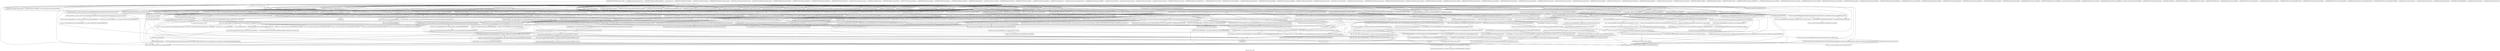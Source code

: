 digraph "Call graph: fix_ave_time.ll" {
	label="Call graph: fix_ave_time.ll";

	Node0x5623f3cdf560 [shape=record,label="{_ZN9LAMMPS_NS10FixAveTimeC2EPNS_6LAMMPSEiPPc}"];
	Node0x5623f3cdf560 -> Node0x5623f3ce7950;
	Node0x5623f3cdf560 -> Node0x5623f3e578a0;
	Node0x5623f3cdf560 -> Node0x5623f3e35bd0;
	Node0x5623f3cdf560 -> Node0x5623f3e2f270;
	Node0x5623f3cdf560 -> Node0x5623f3e3b6b0;
	Node0x5623f3cdf560 -> Node0x5623f3c957e0;
	Node0x5623f3cdf560 -> Node0x5623f3c90640;
	Node0x5623f3cdf560 -> Node0x5623f3e5a880;
	Node0x5623f3cdf560 -> Node0x5623f3e78de0;
	Node0x5623f3cdf560 -> Node0x5623f3e769b0;
	Node0x5623f3cdf560 -> Node0x5623f3c95170;
	Node0x5623f3cdf560 -> Node0x5623f3c93e60;
	Node0x5623f3cdf560 -> Node0x5623f3c93a40;
	Node0x5623f3cdf560 -> Node0x5623f3c906d0;
	Node0x5623f3cdf560 -> Node0x5623f3e8e900;
	Node0x5623f3cdf560 -> Node0x5623f3c90750;
	Node0x5623f3cdf560 -> Node0x5623f3e6dbb0;
	Node0x5623f3cdf560 -> Node0x5623f3c91810;
	Node0x5623f3cdf560 -> Node0x5623f3c93ef0;
	Node0x5623f3cdf560 -> Node0x5623f3c938c0;
	Node0x5623f3cdf560 -> Node0x5623f3c502d0;
	Node0x5623f3cdf560 -> Node0x5623f3fa9e70;
	Node0x5623f3cdf560 -> Node0x5623f3f4e8a0;
	Node0x5623f3cdf560 -> Node0x5623f3e80ea0;
	Node0x5623f3cdf560 -> Node0x5623f3c93dd0;
	Node0x5623f3cdf560 -> Node0x5623f3c90550;
	Node0x5623f3cdf560 -> Node0x5623f3e536b0;
	Node0x5623f3cdf560 -> Node0x5623f3ca98a0;
	Node0x5623f3cdf560 -> Node0x5623f3f1b310;
	Node0x5623f3cdf560 -> Node0x5623f3dd9ef0;
	Node0x5623f3cdf560 -> Node0x5623f3d5bbb0;
	Node0x5623f3cdf560 -> Node0x5623f3d20390;
	Node0x5623f3cdf560 -> Node0x5623f3d8fee0;
	Node0x5623f3cdf560 -> Node0x5623f3ce79d0;
	Node0x5623f3cdf560 -> Node0x5623f3faa100;
	Node0x5623f3cdf560 -> Node0x5623f3faa3a0;
	Node0x5623f3cdf560 -> Node0x5623f3cbdcf0;
	Node0x5623f3cdf560 -> Node0x5623f3c95720;
	Node0x5623f3cdf560 -> Node0x5623f3c914f0;
	Node0x5623f3cdf560 -> Node0x5623f3c95590;
	Node0x5623f3cdf560 -> Node0x5623f3e8c020;
	Node0x5623f3cdf560 -> Node0x5623f3e89ae0;
	Node0x5623f3cdf560 -> Node0x5623f3e93980;
	Node0x5623f3cdf560 -> Node0x5623f3eafc00;
	Node0x5623f3cdf560 -> Node0x5623f3c907c0;
	Node0x5623f3cdf560 -> Node0x5623f3c95200;
	Node0x5623f3cdf560 -> Node0x5623f3eaa950;
	Node0x5623f3cdf560 -> Node0x5623f3c8fe30;
	Node0x5623f3cdf560 -> Node0x5623f3c90f30;
	Node0x5623f3cdf560 -> Node0x5623f3e97d30;
	Node0x5623f3cdf560 -> Node0x5623f3f02b10;
	Node0x5623f3cdf560 -> Node0x5623f3ce7a60;
	Node0x5623f3cdf560 -> Node0x5623f3ec0f20;
	Node0x5623f3cdf560 -> Node0x5623f3f063a0;
	Node0x5623f3cdf560 -> Node0x5623f3f58890;
	Node0x5623f3cdf560 -> Node0x5623f3f2c0b0;
	Node0x5623f3cdf560 -> Node0x5623f3deb400;
	Node0x5623f3cdf560 -> Node0x5623f3f17a00;
	Node0x5623f3cdf560 -> Node0x5623f3d0a400;
	Node0x5623f3cdf560 -> Node0x5623f3d539a0;
	Node0x5623f3cdf560 -> Node0x5623f3d95cc0;
	Node0x5623f3cdf560 -> Node0x5623f3d20420;
	Node0x5623f3d565a0 [shape=record,label="{_ZN9LAMMPS_NS3Fix16post_constructorEv}"];
	Node0x5623f3d574d0 [shape=record,label="{_ZN9LAMMPS_NS3Fix9init_listEiPNS_9NeighListE}"];
	Node0x5623f3ce7950 [shape=record,label="{_ZN9LAMMPS_NS3FixC2EPNS_6LAMMPSEiPPc}"];
	Node0x5623f3e578a0 [shape=record,label="{_ZNSt6vectorIN9LAMMPS_NS10FixAveTime7value_tESaIS2_EEC2Ev}"];
	Node0x5623f3e578a0 -> Node0x5623f3c93780;
	Node0x5623f3e35bd0 [shape=record,label="{_ZNSt3mapINSt7__cxx1112basic_stringIcSt11char_traitsIcESaIcEEEiSt4lessIS5_ESaISt4pairIKS5_iEEEC2Ev}"];
	Node0x5623f3e35bd0 -> Node0x5623f3c941f0;
	Node0x5623f3e5a880 [shape=record,label="{_ZN9LAMMPS_NS5utils16missing_cmd_argsERKNSt7__cxx1112basic_stringIcSt11char_traitsIcESaIcEEEiS8_PNS_5ErrorE}"];
	Node0x5623f3c941f0 [shape=record,label="{_ZNSt8_Rb_treeINSt7__cxx1112basic_stringIcSt11char_traitsIcESaIcEEESt4pairIKS5_iESt10_Select1stIS8_ESt4lessIS5_ESaIS8_EEC2Ev}"];
	Node0x5623f3c941f0 -> Node0x5623f3dd6820;
	Node0x5623f3e2f270 [shape=record,label="{_ZNSaIcEC1Ev}"];
	Node0x5623f3e3b6b0 [shape=record,label="{_ZNSt7__cxx1112basic_stringIcSt11char_traitsIcESaIcEEC2IS3_EEPKcRKS3_}"];
	Node0x5623f3e3b6b0 -> Node0x5623f3cb8210;
	Node0x5623f3e3b6b0 -> Node0x5623f3cd7df0;
	Node0x5623f3e3b6b0 -> Node0x5623f3cc2860;
	Node0x5623f3e3b6b0 -> Node0x5623f3cc30f0;
	Node0x5623f3e3b6b0 -> Node0x5623f3cc5b90;
	Node0x5623f3cc7ea0 [shape=record,label="{__gxx_personality_v0}"];
	Node0x5623f3e78de0 [shape=record,label="{_ZNSt7__cxx1112basic_stringIcSt11char_traitsIcESaIcEED1Ev}"];
	Node0x5623f3e769b0 [shape=record,label="{_ZNSaIcED1Ev}"];
	Node0x5623f3e6dbb0 [shape=record,label="{_ZN9LAMMPS_NS5utils8inumericEPKciS2_bPNS_6LAMMPSE}"];
	Node0x5623f3e80ea0 [shape=record,label="{_ZN9LAMMPS_NS5utils8strmatchERKNSt7__cxx1112basic_stringIcSt11char_traitsIcESaIcEEES8_}"];
	Node0x5623f3e8e900 [shape=record,label="{_ZN9LAMMPS_NS5Error3allERKNSt7__cxx1112basic_stringIcSt11char_traitsIcESaIcEEEiS8_}"];
	Node0x5623f3e8c020 [shape=record,label="{_ZN9LAMMPS_NS10FixAveTime7optionsEiiPPc}"];
	Node0x5623f3e8c020 -> Node0x5623f3cccbe0;
	Node0x5623f3e8c020 -> Node0x5623f3e2f270;
	Node0x5623f3e8c020 -> Node0x5623f3e3b6b0;
	Node0x5623f3e8c020 -> Node0x5623f3e769b0;
	Node0x5623f3e8c020 -> Node0x5623f3e78de0;
	Node0x5623f3e8c020 -> Node0x5623f3e8e900;
	Node0x5623f3e8c020 -> Node0x5623f3d20420;
	Node0x5623f3e8c020 -> Node0x5623f3ed32c0;
	Node0x5623f3e8c020 -> Node0x5623f3ca98a0;
	Node0x5623f3e8c020 -> Node0x5623f3e6dbb0;
	Node0x5623f3e8c020 -> Node0x5623f3fbae80;
	Node0x5623f3e8c020 -> Node0x5623f3cd1150;
	Node0x5623f3e8c020 -> Node0x5623f3d5bbb0;
	Node0x5623f3e8c020 -> Node0x5623f3ccec20;
	Node0x5623f3e8c020 -> Node0x5623f3e80ea0;
	Node0x5623f3c93e60 [shape=record,label="{_ZN9LAMMPS_NS6Modify19addstep_compute_allEl}"];
	Node0x5623f3c95170 [shape=record,label="{_ZNSt3mapINSt7__cxx1112basic_stringIcSt11char_traitsIcESaIcEEEiSt4lessIS5_ESaISt4pairIKS5_iEEED2Ev}"];
	Node0x5623f3c95170 -> Node0x5623f3d01c60;
	Node0x5623f3c90640 [shape=record,label="{_ZNSt6vectorIN9LAMMPS_NS10FixAveTime7value_tESaIS2_EED2Ev}"];
	Node0x5623f3c90640 -> Node0x5623f3d05750;
	Node0x5623f3c90640 -> Node0x5623f3d06e20;
	Node0x5623f3c90640 -> Node0x5623f3d08580;
	Node0x5623f3c90640 -> Node0x5623f3d09960;
	Node0x5623f3d01c60 [shape=record,label="{_ZNSt8_Rb_treeINSt7__cxx1112basic_stringIcSt11char_traitsIcESaIcEEESt4pairIKS5_iESt10_Select1stIS8_ESt4lessIS5_ESaIS8_EED2Ev}"];
	Node0x5623f3d01c60 -> Node0x5623f3ddd970;
	Node0x5623f3d01c60 -> Node0x5623f3dde3e0;
	Node0x5623f3d01c60 -> Node0x5623f3ddf7e0;
	Node0x5623f3d01c60 -> Node0x5623f3d09960;
	Node0x5623f3c957e0 [shape=record,label="{_ZN9LAMMPS_NS3FixD2Ev}"];
	Node0x5623f3d0a930 [shape=record,label="{_ZN9LAMMPS_NS10FixAveTimeD2Ev}"];
	Node0x5623f3d0a930 -> Node0x5623f3c938c0;
	Node0x5623f3d0a930 -> Node0x5623f3c93ef0;
	Node0x5623f3d0a930 -> Node0x5623f3c91810;
	Node0x5623f3d0a930 -> Node0x5623f3c90750;
	Node0x5623f3d0a930 -> Node0x5623f3c90f30;
	Node0x5623f3d0a930 -> Node0x5623f3d09960;
	Node0x5623f3d0a930 -> Node0x5623f3c906d0;
	Node0x5623f3d0a930 -> Node0x5623f3ca98a0;
	Node0x5623f3d0a930 -> Node0x5623f3c957e0;
	Node0x5623f3d0a930 -> Node0x5623f3d8fee0;
	Node0x5623f3d0a930 -> Node0x5623f3d13250;
	Node0x5623f3d0a930 -> Node0x5623f3d15ba0;
	Node0x5623f3d0a930 -> Node0x5623f3c90640;
	Node0x5623f3d0a930 -> Node0x5623f3c95170;
	Node0x5623f3d0a930 -> Node0x5623f3cfe1b0;
	Node0x5623f3d0a930 -> Node0x5623f3cfe9f0;
	Node0x5623f3d09960 [shape=record,label="{__clang_call_terminate}"];
	Node0x5623f3d09960 -> Node0x5623f3d16700;
	Node0x5623f3d09960 -> Node0x5623f3d16fd0;
	Node0x5623f3d16700 [shape=record,label="{__cxa_begin_catch}"];
	Node0x5623f3d16fd0 [shape=record,label="{_ZSt9terminatev}"];
	Node0x5623f3d13250 [shape=record,label="{fclose}"];
	Node0x5623f3d15ba0 [shape=record,label="{_ZN9LAMMPS_NS6Memory7destroyIdEEvRPT_}"];
	Node0x5623f3d15ba0 -> Node0x5623f3e536b0;
	Node0x5623f3cfe1b0 [shape=record,label="{_ZN9LAMMPS_NS6Memory7destroyIdEEvRPPT_}"];
	Node0x5623f3cfe1b0 -> Node0x5623f3e536b0;
	Node0x5623f3cfe9f0 [shape=record,label="{_ZN9LAMMPS_NS6Memory7destroyIdEEvRPPPT_}"];
	Node0x5623f3cfe9f0 -> Node0x5623f3e536b0;
	Node0x5623f3e89ae0 [shape=record,label="{_ZN9LAMMPS_NS5utils11expand_argsEPKciiPPciRS4_PNS_6LAMMPSE}"];
	Node0x5623f3e93980 [shape=record,label="{_ZNSt3mapINSt7__cxx1112basic_stringIcSt11char_traitsIcESaIcEEEiSt4lessIS5_ESaISt4pairIKS5_iEEE5clearEv}"];
	Node0x5623f3e93980 -> Node0x5623f3fbaf00;
	Node0x5623f3eafc00 [shape=record,label="{_ZNSt6vectorIN9LAMMPS_NS10FixAveTime7value_tESaIS2_EE5clearEv}"];
	Node0x5623f3eafc00 -> Node0x5623f3cd2690;
	Node0x5623f3fbaf00 [shape=record,label="{_ZNSt8_Rb_treeINSt7__cxx1112basic_stringIcSt11char_traitsIcESaIcEEESt4pairIKS5_iESt10_Select1stIS8_ESt4lessIS5_ESaIS8_EE5clearEv}"];
	Node0x5623f3fbaf00 -> Node0x5623f3ddd970;
	Node0x5623f3fbaf00 -> Node0x5623f3dde3e0;
	Node0x5623f3fbaf00 -> Node0x5623f3ddbe00;
	Node0x5623f3fbaf00 -> Node0x5623f3d09960;
	Node0x5623f3eaa950 [shape=record,label="{_ZN9LAMMPS_NS7ArgInfoC1ERKNSt7__cxx1112basic_stringIcSt11char_traitsIcESaIcEEEi}"];
	Node0x5623f3e97d30 [shape=record,label="{_ZN9LAMMPS_NS10FixAveTime7value_tC2Ev}"];
	Node0x5623f3e97d30 -> Node0x5623f3cd47c0;
	Node0x5623f3f02b10 [shape=record,label="{_ZNSt7__cxx1112basic_stringIcSt11char_traitsIcESaIcEEaSEPKc}"];
	Node0x5623f3ce7a60 [shape=record,label="{_ZNK9LAMMPS_NS7ArgInfo8get_typeEv}"];
	Node0x5623f3f58890 [shape=record,label="{_ZNSt3mapINSt7__cxx1112basic_stringIcSt11char_traitsIcESaIcEEEiSt4lessIS5_ESaISt4pairIKS5_iEEEixEOS5_}"];
	Node0x5623f3f58890 -> Node0x5623f3cd6800;
	Node0x5623f3f58890 -> Node0x5623f3cd7c30;
	Node0x5623f3f58890 -> Node0x5623f3cd8710;
	Node0x5623f3f58890 -> Node0x5623f3cda000;
	Node0x5623f3f58890 -> Node0x5623f3cda8e0;
	Node0x5623f3f58890 -> Node0x5623f3cdc680;
	Node0x5623f3f58890 -> Node0x5623f3cde540;
	Node0x5623f3f58890 -> Node0x5623f3cdede0;
	Node0x5623f3f58890 -> Node0x5623f3cdf0a0;
	Node0x5623f3f58890 -> Node0x5623f3cdfc30;
	Node0x5623f3f17a00 [shape=record,label="{_ZNK9LAMMPS_NS7ArgInfo7get_dimEv}"];
	Node0x5623f3cde540 [shape=record,label="{_ZNSt23_Rb_tree_const_iteratorISt4pairIKNSt7__cxx1112basic_stringIcSt11char_traitsIcESaIcEEEiEEC2ERKSt17_Rb_tree_iteratorIS8_E}"];
	Node0x5623f3d20420 [shape=record,label="{_ZN9LAMMPS_NS5Error3allIJRPcEEEvRKNSt7__cxx1112basic_stringIcSt11char_traitsIcESaIcEEEiSB_DpOT_}"];
	Node0x5623f3d20420 -> Node0x5623f3ce07a0;
	Node0x5623f3d20420 -> Node0x5623f3ce1b80;
	Node0x5623f3d20420 -> Node0x5623f3ce4c00;
	Node0x5623f3d95cc0 [shape=record,label="{_ZNK9LAMMPS_NS7ArgInfo10get_index1Ev}"];
	Node0x5623f3d539a0 [shape=record,label="{_ZNK9LAMMPS_NS7ArgInfo8get_nameEv}"];
	Node0x5623f3d539a0 -> Node0x5623f3c907c0;
	Node0x5623f3d0a400 [shape=record,label="{_ZNSt6vectorIN9LAMMPS_NS10FixAveTime7value_tESaIS2_EE9push_backERKS2_}"];
	Node0x5623f3d0a400 -> Node0x5623f3ce5640;
	Node0x5623f3d0a400 -> Node0x5623f3c93ef0;
	Node0x5623f3d0a400 -> Node0x5623f3ce8320;
	Node0x5623f3deb400 [shape=record,label="{_ZN9LAMMPS_NS10FixAveTime7value_tD2Ev}"];
	Node0x5623f3deb400 -> Node0x5623f3e78de0;
	Node0x5623f3ce8320 [shape=record,label="{_ZNSt6vectorIN9LAMMPS_NS10FixAveTime7value_tESaIS2_EE17_M_realloc_insertIJRKS2_EEEvN9__gnu_cxx17__normal_iteratorIPS2_S4_EEDpOT_}"];
	Node0x5623f3ce8320 -> Node0x5623f3ed4680;
	Node0x5623f3ce8320 -> Node0x5623f3c938c0;
	Node0x5623f3ce8320 -> Node0x5623f3ed5830;
	Node0x5623f3ce8320 -> Node0x5623f3ed74d0;
	Node0x5623f3ce8320 -> Node0x5623f3ce5640;
	Node0x5623f3ce8320 -> Node0x5623f3cecd60;
	Node0x5623f3ce8320 -> Node0x5623f3d05750;
	Node0x5623f3ce8320 -> Node0x5623f3ed8640;
	Node0x5623f3ce8320 -> Node0x5623f3d09960;
	Node0x5623f3ce8320 -> Node0x5623f3dfed10;
	Node0x5623f3ce8320 -> Node0x5623f3e2ac60;
	Node0x5623f3ce8320 -> Node0x5623f3d16700;
	Node0x5623f3ce8320 -> Node0x5623f3fbccc0;
	Node0x5623f3ce8320 -> Node0x5623f3d4a5a0;
	Node0x5623f3ce8320 -> Node0x5623f3d06e20;
	Node0x5623f3f2c0b0 [shape=record,label="{_ZN9LAMMPS_NS7ArgInfoD2Ev}"];
	Node0x5623f3f2c0b0 -> Node0x5623f3e78de0;
	Node0x5623f3f063a0 [shape=record,label="{_ZNKSt6vectorIN9LAMMPS_NS10FixAveTime7value_tESaIS2_EE4sizeEv}"];
	Node0x5623f3ec0f20 [shape=record,label="{_ZN9LAMMPS_NS5Error3allIJRiEEEvRKNSt7__cxx1112basic_stringIcSt11char_traitsIcESaIcEEEiSA_DpOT_}"];
	Node0x5623f3ec0f20 -> Node0x5623f3ce07a0;
	Node0x5623f3ec0f20 -> Node0x5623f3ce9a60;
	Node0x5623f3ec0f20 -> Node0x5623f3ce4c00;
	Node0x5623f3f4e8a0 [shape=record,label="{_ZNSt6vectorIN9LAMMPS_NS10FixAveTime7value_tESaIS2_EEixEm}"];
	Node0x5623f3c938c0 [shape=record,label="{_ZNSt6vectorIN9LAMMPS_NS10FixAveTime7value_tESaIS2_EE5beginEv}"];
	Node0x5623f3c938c0 -> Node0x5623f3ceac10;
	Node0x5623f3c93ef0 [shape=record,label="{_ZNSt6vectorIN9LAMMPS_NS10FixAveTime7value_tESaIS2_EE3endEv}"];
	Node0x5623f3c93ef0 -> Node0x5623f3ceac10;
	Node0x5623f3c91810 [shape=record,label="{_ZN9__gnu_cxxneIPN9LAMMPS_NS10FixAveTime7value_tESt6vectorIS3_SaIS3_EEEEbRKNS_17__normal_iteratorIT_T0_EESD_}"];
	Node0x5623f3c91810 -> Node0x5623f3cecd60;
	Node0x5623f3c90750 [shape=record,label="{_ZNK9__gnu_cxx17__normal_iteratorIPN9LAMMPS_NS10FixAveTime7value_tESt6vectorIS3_SaIS3_EEEdeEv}"];
	Node0x5623f3c90f30 [shape=record,label="{_ZNK9LAMMPS_NS6Modify17get_compute_by_idERKNSt7__cxx1112basic_stringIcSt11char_traitsIcESaIcEEE}"];
	Node0x5623f3c95720 [shape=record,label="{_ZN9LAMMPS_NS5Error3allIJRNSt7__cxx1112basic_stringIcSt11char_traitsIcESaIcEEEEEEvRKS7_iSA_DpOT_}"];
	Node0x5623f3c95720 -> Node0x5623f3ce07a0;
	Node0x5623f3c95720 -> Node0x5623f3cefb80;
	Node0x5623f3c95720 -> Node0x5623f3ce4c00;
	Node0x5623f3c8fe30 [shape=record,label="{_ZNK9LAMMPS_NS6Modify13get_fix_by_idERKNSt7__cxx1112basic_stringIcSt11char_traitsIcESaIcEEE}"];
	Node0x5623f3c95590 [shape=record,label="{_ZN9LAMMPS_NS8Variable4findEPKc}"];
	Node0x5623f3c907c0 [shape=record,label="{_ZNKSt7__cxx1112basic_stringIcSt11char_traitsIcESaIcEE5c_strEv}"];
	Node0x5623f3c95200 [shape=record,label="{_ZN9LAMMPS_NS8Variable10equalstyleEi}"];
	Node0x5623f3c914f0 [shape=record,label="{_ZN9LAMMPS_NS8Variable11vectorstyleEi}"];
	Node0x5623f3c906d0 [shape=record,label="{_ZN9__gnu_cxx17__normal_iteratorIPN9LAMMPS_NS10FixAveTime7value_tESt6vectorIS3_SaIS3_EEEppEv}"];
	Node0x5623f3cbdcf0 [shape=record,label="{_ZN9LAMMPS_NS10FixAveTime13column_lengthEi}"];
	Node0x5623f3cbdcf0 -> Node0x5623f3c938c0;
	Node0x5623f3cbdcf0 -> Node0x5623f3c93ef0;
	Node0x5623f3cbdcf0 -> Node0x5623f3c91810;
	Node0x5623f3cbdcf0 -> Node0x5623f3c90750;
	Node0x5623f3cbdcf0 -> Node0x5623f3e2f270;
	Node0x5623f3cbdcf0 -> Node0x5623f3e3b6b0;
	Node0x5623f3cbdcf0 -> Node0x5623f3c906d0;
	Node0x5623f3cbdcf0 -> Node0x5623f3e769b0;
	Node0x5623f3cbdcf0 -> Node0x5623f3e8e900;
	Node0x5623f3cbdcf0 -> Node0x5623f3e78de0;
	Node0x5623f3cbdcf0 -> Node0x5623f3cf32d0;
	Node0x5623f3faa3a0 [shape=record,label="{_ZN9LAMMPS_NS6Memory6createIdEEPT_RS3_iPKc}"];
	Node0x5623f3faa3a0 -> Node0x5623f3cf4150;
	Node0x5623f3faa100 [shape=record,label="{clearerr}"];
	Node0x5623f3ce79d0 [shape=record,label="{fprintf}"];
	Node0x5623f3d8fee0 [shape=record,label="{fputs}"];
	Node0x5623f3d20390 [shape=record,label="{ferror}"];
	Node0x5623f3dd9ef0 [shape=record,label="{_ZN9LAMMPS_NS5Error3oneIJNSt7__cxx1112basic_stringIcSt11char_traitsIcESaIcEEEEEEvRKS7_iS9_DpOT_}"];
	Node0x5623f3dd9ef0 -> Node0x5623f3ce07a0;
	Node0x5623f3dd9ef0 -> Node0x5623f3cefb80;
	Node0x5623f3dd9ef0 -> Node0x5623f3cf87e0;
	Node0x5623f3d5bbb0 [shape=record,label="{_ZN9LAMMPS_NS5utils11getsyserrorB5cxx11Ev}"];
	Node0x5623f3f1b310 [shape=record,label="{_ZN9LAMMPS_NS8platform5ftellEP8_IO_FILE}"];
	Node0x5623f3ca98a0 [shape=record,label="{_ZdaPv}"];
	Node0x5623f3e536b0 [shape=record,label="{_ZN9LAMMPS_NS6Memory5sfreeEPv}"];
	Node0x5623f3fa9e70 [shape=record,label="{llvm.umul.with.overflow.i64}"];
	Node0x5623f3c502d0 [shape=record,label="{_Znam}"];
	Node0x5623f3c90550 [shape=record,label="{_ZN9LAMMPS_NS6Memory6createIdEEPPT_RS4_iiPKc}"];
	Node0x5623f3c90550 -> Node0x5623f3cf4150;
	Node0x5623f3c93dd0 [shape=record,label="{_ZN9LAMMPS_NS10FixAveTime15allocate_arraysEv}"];
	Node0x5623f3c93dd0 -> Node0x5623f3cfe1b0;
	Node0x5623f3c93dd0 -> Node0x5623f3d01420;
	Node0x5623f3c93dd0 -> Node0x5623f3c90550;
	Node0x5623f3c93dd0 -> Node0x5623f3cfe9f0;
	Node0x5623f3c93a40 [shape=record,label="{_ZN9LAMMPS_NS10FixAveTime9nextvalidEv}"];
	Node0x5623f3d1b9a0 [shape=record,label="{_ZN9LAMMPS_NS10FixAveTimeD0Ev}"];
	Node0x5623f3d1b9a0 -> Node0x5623f3d1cd80;
	Node0x5623f3d1cd80 [shape=record,label="{_ZdlPv}"];
	Node0x5623f3d1ee80 [shape=record,label="{_ZN9LAMMPS_NS10FixAveTime7setmaskEv}"];
	Node0x5623f3d22440 [shape=record,label="{_ZN9LAMMPS_NS10FixAveTime4initEv}"];
	Node0x5623f3d22440 -> Node0x5623f3c938c0;
	Node0x5623f3d22440 -> Node0x5623f3c93ef0;
	Node0x5623f3d22440 -> Node0x5623f3c91810;
	Node0x5623f3d22440 -> Node0x5623f3c90750;
	Node0x5623f3d22440 -> Node0x5623f3c90f30;
	Node0x5623f3d22440 -> Node0x5623f3e2f270;
	Node0x5623f3d22440 -> Node0x5623f3e3b6b0;
	Node0x5623f3d22440 -> Node0x5623f3c93e60;
	Node0x5623f3d22440 -> Node0x5623f3c93a40;
	Node0x5623f3d22440 -> Node0x5623f3c95720;
	Node0x5623f3d22440 -> Node0x5623f3e78de0;
	Node0x5623f3d22440 -> Node0x5623f3e769b0;
	Node0x5623f3d22440 -> Node0x5623f3c906d0;
	Node0x5623f3d22440 -> Node0x5623f3c95590;
	Node0x5623f3d22440 -> Node0x5623f3c907c0;
	Node0x5623f3d22440 -> Node0x5623f3c8fe30;
	Node0x5623f3d244f0 [shape=record,label="{_ZN9LAMMPS_NS10FixAveTime5setupEi}"];
	Node0x5623f3d26a20 [shape=record,label="{_ZN9LAMMPS_NS10FixAveTime11end_of_stepEv}"];
	Node0x5623f3d26a20 -> Node0x5623f3d27260;
	Node0x5623f3d26a20 -> Node0x5623f3d29790;
	Node0x5623f3d27260 [shape=record,label="{_ZN9LAMMPS_NS10FixAveTime13invoke_scalarEl}"];
	Node0x5623f3d27260 -> Node0x5623f3d2ab70;
	Node0x5623f3d27260 -> Node0x5623f3cbdcf0;
	Node0x5623f3d27260 -> Node0x5623f3d2cad0;
	Node0x5623f3d27260 -> Node0x5623f3e769b0;
	Node0x5623f3d27260 -> Node0x5623f3e78de0;
	Node0x5623f3d27260 -> Node0x5623f3c938c0;
	Node0x5623f3d27260 -> Node0x5623f3c93ef0;
	Node0x5623f3d27260 -> Node0x5623f3c91810;
	Node0x5623f3d27260 -> Node0x5623f3c90750;
	Node0x5623f3d27260 -> Node0x5623f3d3a360;
	Node0x5623f3d27260 -> Node0x5623f3d5bbb0;
	Node0x5623f3d27260 -> Node0x5623f3e3b6b0;
	Node0x5623f3d27260 -> Node0x5623f3d2d2a0;
	Node0x5623f3d27260 -> Node0x5623f3cf32d0;
	Node0x5623f3d27260 -> Node0x5623f3c906d0;
	Node0x5623f3d27260 -> Node0x5623f3e2f270;
	Node0x5623f3d27260 -> Node0x5623f3d38200;
	Node0x5623f3d27260 -> Node0x5623f3f4e8a0;
	Node0x5623f3d27260 -> Node0x5623f3f1b310;
	Node0x5623f3d27260 -> Node0x5623f3faa100;
	Node0x5623f3d27260 -> Node0x5623f3d2f530;
	Node0x5623f3d27260 -> Node0x5623f3d8fee0;
	Node0x5623f3d27260 -> Node0x5623f3d379c0;
	Node0x5623f3d27260 -> Node0x5623f3d35490;
	Node0x5623f3d27260 -> Node0x5623f3d20390;
	Node0x5623f3d27260 -> Node0x5623f3ce79d0;
	Node0x5623f3d27260 -> Node0x5623f3cc2860;
	Node0x5623f3d27260 -> Node0x5623f3d2fd70;
	Node0x5623f3d27260 -> Node0x5623f3cdfc30;
	Node0x5623f3d27260 -> Node0x5623f3d320b0;
	Node0x5623f3d27260 -> Node0x5623f3d328f0;
	Node0x5623f3d27260 -> Node0x5623f3d34c50;
	Node0x5623f3d29790 [shape=record,label="{_ZN9LAMMPS_NS10FixAveTime13invoke_vectorEl}"];
	Node0x5623f3d29790 -> Node0x5623f3d2ab70;
	Node0x5623f3d29790 -> Node0x5623f3cbdcf0;
	Node0x5623f3d29790 -> Node0x5623f3d2cad0;
	Node0x5623f3d29790 -> Node0x5623f3e769b0;
	Node0x5623f3d29790 -> Node0x5623f3d15ba0;
	Node0x5623f3d29790 -> Node0x5623f3faa3a0;
	Node0x5623f3d29790 -> Node0x5623f3c93dd0;
	Node0x5623f3d29790 -> Node0x5623f3c938c0;
	Node0x5623f3d29790 -> Node0x5623f3c93ef0;
	Node0x5623f3d29790 -> Node0x5623f3c91810;
	Node0x5623f3d29790 -> Node0x5623f3c90750;
	Node0x5623f3d29790 -> Node0x5623f3e78de0;
	Node0x5623f3d29790 -> Node0x5623f3c906d0;
	Node0x5623f3d29790 -> Node0x5623f3d3a360;
	Node0x5623f3d29790 -> Node0x5623f3d5bbb0;
	Node0x5623f3d29790 -> Node0x5623f3e3b6b0;
	Node0x5623f3d29790 -> Node0x5623f3e2f270;
	Node0x5623f3d29790 -> Node0x5623f3d38200;
	Node0x5623f3d29790 -> Node0x5623f3f1b310;
	Node0x5623f3d29790 -> Node0x5623f3d379c0;
	Node0x5623f3d29790 -> Node0x5623f3ce79d0;
	Node0x5623f3d29790 -> Node0x5623f3d320b0;
	Node0x5623f3d29790 -> Node0x5623f3cf32d0;
	Node0x5623f3d29790 -> Node0x5623f3cdfc30;
	Node0x5623f3d29790 -> Node0x5623f3d3aba0;
	Node0x5623f3d29790 -> Node0x5623f3cc2860;
	Node0x5623f3d29790 -> Node0x5623f3d8fee0;
	Node0x5623f3d29790 -> Node0x5623f3c95720;
	Node0x5623f3d29790 -> Node0x5623f3d34c50;
	Node0x5623f3d29790 -> Node0x5623f3d328f0;
	Node0x5623f3d29790 -> Node0x5623f3d2fd70;
	Node0x5623f3d29790 -> Node0x5623f3d2f530;
	Node0x5623f3d29790 -> Node0x5623f3f4e8a0;
	Node0x5623f3d320b0 [shape=record,label="{_ZN3fmt6v9_lmp6vprintEP8_IO_FILENS0_17basic_string_viewIcEENS0_17basic_format_argsINS0_20basic_format_contextINS0_8appenderEcEEEE}"];
	Node0x5623f3d2ab70 [shape=record,label="{_ZN9LAMMPS_NS6Modify17clearstep_computeEv}"];
	Node0x5623f3d2cad0 [shape=record,label="{_ZN9LAMMPS_NS6Modify15addstep_computeEl}"];
	Node0x5623f3d2d2a0 [shape=record,label="{_ZN9LAMMPS_NS8Variable13compute_equalEi}"];
	Node0x5623f3cf32d0 [shape=record,label="{_ZN9LAMMPS_NS8Variable14compute_vectorEiPPd}"];
	Node0x5623f3d2f530 [shape=record,label="{_ZN9LAMMPS_NS8platform5fseekEP8_IO_FILEl}"];
	Node0x5623f3d35490 [shape=record,label="{_ZN9LAMMPS_NS5Error3oneERKNSt7__cxx1112basic_stringIcSt11char_traitsIcESaIcEEEiS8_}"];
	Node0x5623f3d379c0 [shape=record,label="{fflush}"];
	Node0x5623f3d38200 [shape=record,label="{_ZN9LAMMPS_NS8platform9ftruncateEP8_IO_FILEl}"];
	Node0x5623f3d3a360 [shape=record,label="{_ZN9LAMMPS_NS5Error7warningIJNSt7__cxx1112basic_stringIcSt11char_traitsIcESaIcEEEEEEvRKS7_iS9_DpOT_}"];
	Node0x5623f3d3a360 -> Node0x5623f3ce07a0;
	Node0x5623f3d3a360 -> Node0x5623f3cefb80;
	Node0x5623f3d3a360 -> Node0x5623f3d40e90;
	Node0x5623f3e57ec0 [shape=record,label="{_ZNSt8_Rb_treeINSt7__cxx1112basic_stringIcSt11char_traitsIcESaIcEEESt4pairIKS5_iESt10_Select1stIS8_ESt4lessIS5_ESaIS8_EE6_S_keyEPKSt13_Rb_tree_nodeIS8_E}"];
	Node0x5623f3e57ec0 -> Node0x5623f3e64920;
	Node0x5623f3e57ec0 -> Node0x5623f3e65cb0;
	Node0x5623f3d42270 [shape=record,label="{_ZN9LAMMPS_NS10FixAveTime14compute_scalarEv}"];
	Node0x5623f3d439a0 [shape=record,label="{_ZN9LAMMPS_NS10FixAveTime14compute_vectorEi}"];
	Node0x5623f3d441e0 [shape=record,label="{_ZN9LAMMPS_NS10FixAveTime13compute_arrayEii}"];
	Node0x5623f3d46740 [shape=record,label="{_ZN9LAMMPS_NS10FixAveTime12modify_paramEiPPc}"];
	Node0x5623f3d46740 -> Node0x5623f3cccbe0;
	Node0x5623f3d46740 -> Node0x5623f3e2f270;
	Node0x5623f3d46740 -> Node0x5623f3e3b6b0;
	Node0x5623f3d46740 -> Node0x5623f3f02b10;
	Node0x5623f3d46740 -> Node0x5623f3f4e8a0;
	Node0x5623f3d46740 -> Node0x5623f3e5a880;
	Node0x5623f3d46740 -> Node0x5623f3e78de0;
	Node0x5623f3d46740 -> Node0x5623f3e769b0;
	Node0x5623f3d46740 -> Node0x5623f3d20420;
	Node0x5623f3d46740 -> Node0x5623f3f063a0;
	Node0x5623f3d46740 -> Node0x5623f3d4a5a0;
	Node0x5623f3d46740 -> Node0x5623f3d16700;
	Node0x5623f3d46740 -> Node0x5623f3d49d60;
	Node0x5623f3d46740 -> Node0x5623f3d48750;
	Node0x5623f3d46740 -> Node0x5623f3e6dbb0;
	Node0x5623f3d46740 -> Node0x5623f3d47370;
	Node0x5623f3cccbe0 [shape=record,label="{strcmp}"];
	Node0x5623f3d47370 [shape=record,label="{_ZN9LAMMPS_NS5utils10is_integerERKNSt7__cxx1112basic_stringIcSt11char_traitsIcESaIcEEE}"];
	Node0x5623f3d48750 [shape=record,label="{_ZNSt3mapINSt7__cxx1112basic_stringIcSt11char_traitsIcESaIcEEEiSt4lessIS5_ESaISt4pairIKS5_iEEE2atERS9_}"];
	Node0x5623f3d48750 -> Node0x5623f3cd6800;
	Node0x5623f3d48750 -> Node0x5623f3cd7c30;
	Node0x5623f3d48750 -> Node0x5623f3cd8710;
	Node0x5623f3d48750 -> Node0x5623f3cda000;
	Node0x5623f3d48750 -> Node0x5623f3cda8e0;
	Node0x5623f3d48750 -> Node0x5623f3cdc680;
	Node0x5623f3d48750 -> Node0x5623f3d4db60;
	Node0x5623f3d49d60 [shape=record,label="{llvm.eh.typeid.for}"];
	Node0x5623f3d4a5a0 [shape=record,label="{__cxa_end_catch}"];
	Node0x5623f3ccec20 [shape=record,label="{fopen}"];
	Node0x5623f3cd1150 [shape=record,label="{_ZN9LAMMPS_NS5Error3oneIJRPcNSt7__cxx1112basic_stringIcSt11char_traitsIcESaIcEEEEEEvRKS9_iSB_DpOT_}"];
	Node0x5623f3cd1150 -> Node0x5623f3ce07a0;
	Node0x5623f3cd1150 -> Node0x5623f3d51610;
	Node0x5623f3cd1150 -> Node0x5623f3cf87e0;
	Node0x5623f3fbae80 [shape=record,label="{_ZN9LAMMPS_NS6Memory4growIiEEPT_RS3_iPKc}"];
	Node0x5623f3fbae80 -> Node0x5623f3d53b20;
	Node0x5623f3fbae80 -> Node0x5623f3d54c70;
	Node0x5623f3ed32c0 [shape=record,label="{_ZN9LAMMPS_NS5utils6strdupERKNSt7__cxx1112basic_stringIcSt11char_traitsIcESaIcEEE}"];
	Node0x5623f3d01420 [shape=record,label="{_ZN9LAMMPS_NS6Memory6createIdEEPPPT_RS5_iiiPKc}"];
	Node0x5623f3d01420 -> Node0x5623f3cf4150;
	Node0x5623f3d58a00 [shape=record,label="{_ZN9LAMMPS_NS3Fix18setup_pre_exchangeEv}"];
	Node0x5623f3d595f0 [shape=record,label="{_ZN9LAMMPS_NS3Fix18setup_pre_neighborEv}"];
	Node0x5623f3d5ab30 [shape=record,label="{_ZN9LAMMPS_NS3Fix19setup_post_neighborEv}"];
	Node0x5623f3d5bf30 [shape=record,label="{_ZN9LAMMPS_NS3Fix15setup_pre_forceEi}"];
	Node0x5623f3d5c500 [shape=record,label="{_ZN9LAMMPS_NS3Fix17setup_pre_reverseEii}"];
	Node0x5623f3d5ce30 [shape=record,label="{_ZN9LAMMPS_NS3Fix9min_setupEi}"];
	Node0x5623f3d5e6d0 [shape=record,label="{_ZN9LAMMPS_NS3Fix17initial_integrateEi}"];
	Node0x5623f3d5d330 [shape=record,label="{_ZN9LAMMPS_NS3Fix14post_integrateEv}"];
	Node0x5623f3d5f290 [shape=record,label="{_ZN9LAMMPS_NS3Fix12pre_exchangeEv}"];
	Node0x5623f3d5ff80 [shape=record,label="{_ZN9LAMMPS_NS3Fix12pre_neighborEv}"];
	Node0x5623f3d605f0 [shape=record,label="{_ZN9LAMMPS_NS3Fix13post_neighborEv}"];
	Node0x5623f3d646a0 [shape=record,label="{_ZN9LAMMPS_NS3Fix9pre_forceEi}"];
	Node0x5623f3d651c0 [shape=record,label="{_ZN9LAMMPS_NS3Fix11pre_reverseEii}"];
	Node0x5623f3d66b20 [shape=record,label="{_ZN9LAMMPS_NS3Fix10post_forceEi}"];
	Node0x5623f3d68180 [shape=record,label="{_ZN9LAMMPS_NS3Fix15final_integrateEv}"];
	Node0x5623f3d68a30 [shape=record,label="{_ZN9LAMMPS_NS3Fix15fused_integrateEi}"];
	Node0x5623f3d69d40 [shape=record,label="{_ZN9LAMMPS_NS3Fix8post_runEv}"];
	Node0x5623f3d70ec0 [shape=record,label="{_ZN9LAMMPS_NS3Fix13write_restartEP8_IO_FILE}"];
	Node0x5623f3d9d510 [shape=record,label="{_ZN9LAMMPS_NS3Fix18write_restart_fileEPKc}"];
	Node0x5623f3d73fe0 [shape=record,label="{_ZN9LAMMPS_NS3Fix7restartEPc}"];
	Node0x5623f3d74ea0 [shape=record,label="{_ZN9LAMMPS_NS3Fix11grow_arraysEi}"];
	Node0x5623f3d79ad0 [shape=record,label="{_ZN9LAMMPS_NS3Fix11copy_arraysEiii}"];
	Node0x5623f3d776b0 [shape=record,label="{_ZN9LAMMPS_NS3Fix10set_arraysEi}"];
	Node0x5623f3d784c0 [shape=record,label="{_ZN9LAMMPS_NS3Fix13update_arraysEii}"];
	Node0x5623f3d79780 [shape=record,label="{_ZN9LAMMPS_NS3Fix12set_moleculeEiiiPdS1_S1_}"];
	Node0x5623f3d7a310 [shape=record,label="{_ZN9LAMMPS_NS3Fix11clear_bonusEv}"];
	Node0x5623f3d7b8d0 [shape=record,label="{_ZN9LAMMPS_NS3Fix11pack_borderEiPiPd}"];
	Node0x5623f3d7c700 [shape=record,label="{_ZN9LAMMPS_NS3Fix13unpack_borderEiiPd}"];
	Node0x5623f3d7dca0 [shape=record,label="{_ZN9LAMMPS_NS3Fix13pack_exchangeEiPd}"];
	Node0x5623f3d7e3d0 [shape=record,label="{_ZN9LAMMPS_NS3Fix15unpack_exchangeEiPd}"];
	Node0x5623f3d7ead0 [shape=record,label="{_ZN9LAMMPS_NS3Fix12pack_restartEiPd}"];
	Node0x5623f3d7f0a0 [shape=record,label="{_ZN9LAMMPS_NS3Fix14unpack_restartEii}"];
	Node0x5623f3d7f860 [shape=record,label="{_ZN9LAMMPS_NS3Fix12size_restartEi}"];
	Node0x5623f3d80630 [shape=record,label="{_ZN9LAMMPS_NS3Fix15maxsize_restartEv}"];
	Node0x5623f3d80af0 [shape=record,label="{_ZN9LAMMPS_NS3Fix21setup_pre_force_respaEii}"];
	Node0x5623f3d81810 [shape=record,label="{_ZN9LAMMPS_NS3Fix23initial_integrate_respaEiii}"];
	Node0x5623f3d8ef90 [shape=record,label="{_ZN9LAMMPS_NS3Fix20post_integrate_respaEii}"];
	Node0x5623f3d92cf0 [shape=record,label="{_ZN9LAMMPS_NS3Fix15pre_force_respaEiii}"];
	Node0x5623f3d96310 [shape=record,label="{_ZN9LAMMPS_NS3Fix16post_force_respaEiii}"];
	Node0x5623f3d97140 [shape=record,label="{_ZN9LAMMPS_NS3Fix21final_integrate_respaEii}"];
	Node0x5623f3d98a60 [shape=record,label="{_ZN9LAMMPS_NS3Fix16min_pre_exchangeEv}"];
	Node0x5623f3d998f0 [shape=record,label="{_ZN9LAMMPS_NS3Fix16min_pre_neighborEv}"];
	Node0x5623f3d9c930 [shape=record,label="{_ZN9LAMMPS_NS3Fix17min_post_neighborEv}"];
	Node0x5623f3d9fb60 [shape=record,label="{_ZN9LAMMPS_NS3Fix13min_pre_forceEi}"];
	Node0x5623f3da1080 [shape=record,label="{_ZN9LAMMPS_NS3Fix15min_pre_reverseEii}"];
	Node0x5623f3da18b0 [shape=record,label="{_ZN9LAMMPS_NS3Fix14min_post_forceEi}"];
	Node0x5623f3da2eb0 [shape=record,label="{_ZN9LAMMPS_NS3Fix10min_energyEPd}"];
	Node0x5623f3da3620 [shape=record,label="{_ZN9LAMMPS_NS3Fix9min_storeEv}"];
	Node0x5623f3da52a0 [shape=record,label="{_ZN9LAMMPS_NS3Fix14min_clearstoreEv}"];
	Node0x5623f3da5e80 [shape=record,label="{_ZN9LAMMPS_NS3Fix13min_pushstoreEv}"];
	Node0x5623f3da8b40 [shape=record,label="{_ZN9LAMMPS_NS3Fix12min_popstoreEv}"];
	Node0x5623f3daa4a0 [shape=record,label="{_ZN9LAMMPS_NS3Fix13min_reset_refEv}"];
	Node0x5623f3daacd0 [shape=record,label="{_ZN9LAMMPS_NS3Fix8min_stepEdPd}"];
	Node0x5623f3dac0b0 [shape=record,label="{_ZN9LAMMPS_NS3Fix9max_alphaEPd}"];
	Node0x5623f3dad3c0 [shape=record,label="{_ZN9LAMMPS_NS3Fix7min_dofEv}"];
	Node0x5623f3dae030 [shape=record,label="{_ZN9LAMMPS_NS3Fix17pack_forward_commEiPiPdiS1_}"];
	Node0x5623f3daee10 [shape=record,label="{_ZN9LAMMPS_NS3Fix19unpack_forward_commEiiPd}"];
	Node0x5623f3dafc90 [shape=record,label="{_ZN9LAMMPS_NS3Fix22pack_reverse_comm_sizeEii}"];
	Node0x5623f3db12c0 [shape=record,label="{_ZN9LAMMPS_NS3Fix17pack_reverse_commEiiPd}"];
	Node0x5623f3db1a50 [shape=record,label="{_ZN9LAMMPS_NS3Fix19unpack_reverse_commEiPiPd}"];
	Node0x5623f3db33e0 [shape=record,label="{_ZN9LAMMPS_NS3Fix10reset_gridEv}"];
	Node0x5623f3db4270 [shape=record,label="{_ZN9LAMMPS_NS3Fix17pack_forward_gridEiPviPi}"];
	Node0x5623f3db50f0 [shape=record,label="{_ZN9LAMMPS_NS3Fix19unpack_forward_gridEiPviPi}"];
	Node0x5623f3db6ee0 [shape=record,label="{_ZN9LAMMPS_NS3Fix17pack_reverse_gridEiPviPi}"];
	Node0x5623f3db7710 [shape=record,label="{_ZN9LAMMPS_NS3Fix19unpack_reverse_gridEiPviPi}"];
	Node0x5623f3db8bd0 [shape=record,label="{_ZN9LAMMPS_NS3Fix15pack_remap_gridEiPviPi}"];
	Node0x5623f3dba0a0 [shape=record,label="{_ZN9LAMMPS_NS3Fix17unpack_remap_gridEiPviPi}"];
	Node0x5623f3dba930 [shape=record,label="{_ZN9LAMMPS_NS3Fix16unpack_read_gridEiPc}"];
	Node0x5623f3dbbd10 [shape=record,label="{_ZN9LAMMPS_NS3Fix15pack_write_gridEiPv}"];
	Node0x5623f3dbd080 [shape=record,label="{_ZN9LAMMPS_NS3Fix17unpack_write_gridEiPvPi}"];
	Node0x5623f3dbd910 [shape=record,label="{_ZN9LAMMPS_NS3Fix16get_grid_by_nameERKNSt7__cxx1112basic_stringIcSt11char_traitsIcESaIcEEERi}"];
	Node0x5623f3dbef70 [shape=record,label="{_ZN9LAMMPS_NS3Fix17get_grid_by_indexEi}"];
	Node0x5623f3dbfe30 [shape=record,label="{_ZN9LAMMPS_NS3Fix20get_griddata_by_nameEiRKNSt7__cxx1112basic_stringIcSt11char_traitsIcESaIcEEERi}"];
	Node0x5623f3cd4eb0 [shape=record,label="{_ZN9LAMMPS_NS3Fix21get_griddata_by_indexEi}"];
	Node0x5623f3cd5d30 [shape=record,label="{_ZN9LAMMPS_NS3Fix3dofEi}"];
	Node0x5623f3dc1590 [shape=record,label="{_ZN9LAMMPS_NS3Fix6deformEi}"];
	Node0x5623f3dc2530 [shape=record,label="{_ZN9LAMMPS_NS3Fix12reset_targetEd}"];
	Node0x5623f3dc2e80 [shape=record,label="{_ZN9LAMMPS_NS3Fix8reset_dtEv}"];
	Node0x5623f3dc7480 [shape=record,label="{_ZN9LAMMPS_NS3Fix16read_data_headerEPc}"];
	Node0x5623f3dc8840 [shape=record,label="{_ZN9LAMMPS_NS3Fix17read_data_sectionEPciS1_i}"];
	Node0x5623f3dc8f40 [shape=record,label="{_ZN9LAMMPS_NS3Fix20read_data_skip_linesEPc}"];
	Node0x5623f3dc9500 [shape=record,label="{_ZN9LAMMPS_NS3Fix17write_data_headerEP8_IO_FILEi}"];
	Node0x5623f3dca9e0 [shape=record,label="{_ZN9LAMMPS_NS3Fix23write_data_section_sizeEiRiS1_}"];
	Node0x5623f3dcb9c0 [shape=record,label="{_ZN9LAMMPS_NS3Fix23write_data_section_packEiPPd}"];
	Node0x5623f3dcc840 [shape=record,label="{_ZN9LAMMPS_NS3Fix26write_data_section_keywordEiP8_IO_FILE}"];
	Node0x5623f3dcd780 [shape=record,label="{_ZN9LAMMPS_NS3Fix18write_data_sectionEiP8_IO_FILEiPPdi}"];
	Node0x5623f3dcdc60 [shape=record,label="{_ZN9LAMMPS_NS3Fix13zero_momentumEv}"];
	Node0x5623f3dce940 [shape=record,label="{_ZN9LAMMPS_NS3Fix13zero_rotationEv}"];
	Node0x5623f3dcfbd0 [shape=record,label="{_ZN9LAMMPS_NS3Fix15rebuild_specialEv}"];
	Node0x5623f3dd0460 [shape=record,label="{_ZN9LAMMPS_NS3Fix5imageERPiRPPd}"];
	Node0x5623f3dd18a0 [shape=record,label="{_ZN9LAMMPS_NS3Fix7extractEPKcRi}"];
	Node0x5623f3dd1f40 [shape=record,label="{_ZN9LAMMPS_NS3Fix12memory_usageEv}"];
	Node0x5623f3c93780 [shape=record,label="{_ZNSt12_Vector_baseIN9LAMMPS_NS10FixAveTime7value_tESaIS2_EEC2Ev}"];
	Node0x5623f3c93780 -> Node0x5623f3dd2420;
	Node0x5623f3dd2420 [shape=record,label="{_ZNSt12_Vector_baseIN9LAMMPS_NS10FixAveTime7value_tESaIS2_EE12_Vector_implC2Ev}"];
	Node0x5623f3dd2420 -> Node0x5623f3dd41b0;
	Node0x5623f3dd2420 -> Node0x5623f3dd5400;
	Node0x5623f3dd41b0 [shape=record,label="{_ZNSaIN9LAMMPS_NS10FixAveTime7value_tEEC2Ev}"];
	Node0x5623f3dd41b0 -> Node0x5623f3dd6340;
	Node0x5623f3dd5400 [shape=record,label="{_ZNSt12_Vector_baseIN9LAMMPS_NS10FixAveTime7value_tESaIS2_EE17_Vector_impl_dataC2Ev}"];
	Node0x5623f3dd6340 [shape=record,label="{_ZN9__gnu_cxx13new_allocatorIN9LAMMPS_NS10FixAveTime7value_tEEC2Ev}"];
	Node0x5623f3dd6820 [shape=record,label="{_ZNSt8_Rb_treeINSt7__cxx1112basic_stringIcSt11char_traitsIcESaIcEEESt4pairIKS5_iESt10_Select1stIS8_ESt4lessIS5_ESaIS8_EE13_Rb_tree_implISC_Lb1EEC2Ev}"];
	Node0x5623f3dd6820 -> Node0x5623f3dd7c80;
	Node0x5623f3dd6820 -> Node0x5623f3dd94e0;
	Node0x5623f3dd6820 -> Node0x5623f3dda990;
	Node0x5623f3dd7c80 [shape=record,label="{_ZNSaISt13_Rb_tree_nodeISt4pairIKNSt7__cxx1112basic_stringIcSt11char_traitsIcESaIcEEEiEEEC2Ev}"];
	Node0x5623f3dd7c80 -> Node0x5623f3ddb7e0;
	Node0x5623f3dd94e0 [shape=record,label="{_ZNSt20_Rb_tree_key_compareISt4lessINSt7__cxx1112basic_stringIcSt11char_traitsIcESaIcEEEEEC2Ev}"];
	Node0x5623f3dda990 [shape=record,label="{_ZNSt15_Rb_tree_headerC2Ev}"];
	Node0x5623f3dda990 -> Node0x5623f3ddbe00;
	Node0x5623f3dda990 -> Node0x5623f3d09960;
	Node0x5623f3ddb7e0 [shape=record,label="{_ZN9__gnu_cxx13new_allocatorISt13_Rb_tree_nodeISt4pairIKNSt7__cxx1112basic_stringIcSt11char_traitsIcESaIcEEEiEEEC2Ev}"];
	Node0x5623f3ddbe00 [shape=record,label="{_ZNSt15_Rb_tree_header8_M_resetEv}"];
	Node0x5623f3cd47c0 [shape=record,label="{_ZNSt7__cxx1112basic_stringIcSt11char_traitsIcESaIcEEC1Ev}"];
	Node0x5623f3ddcd00 [shape=record,label="{_ZN9LAMMPS_NS7ArgInfoD0Ev}"];
	Node0x5623f3ddcd00 -> Node0x5623f3f2c0b0;
	Node0x5623f3ddcd00 -> Node0x5623f3d1cd80;
	Node0x5623f3ddd970 [shape=record,label="{_ZNSt8_Rb_treeINSt7__cxx1112basic_stringIcSt11char_traitsIcESaIcEEESt4pairIKS5_iESt10_Select1stIS8_ESt4lessIS5_ESaIS8_EE8_M_beginEv}"];
	Node0x5623f3dde3e0 [shape=record,label="{_ZNSt8_Rb_treeINSt7__cxx1112basic_stringIcSt11char_traitsIcESaIcEEESt4pairIKS5_iESt10_Select1stIS8_ESt4lessIS5_ESaIS8_EE8_M_eraseEPSt13_Rb_tree_nodeIS8_E}"];
	Node0x5623f3dde3e0 -> Node0x5623f3de0fb0;
	Node0x5623f3dde3e0 -> Node0x5623f3dde3e0;
	Node0x5623f3dde3e0 -> Node0x5623f3de3340;
	Node0x5623f3dde3e0 -> Node0x5623f3cdfb40;
	Node0x5623f3ddf7e0 [shape=record,label="{_ZNSt8_Rb_treeINSt7__cxx1112basic_stringIcSt11char_traitsIcESaIcEEESt4pairIKS5_iESt10_Select1stIS8_ESt4lessIS5_ESaIS8_EE13_Rb_tree_implISC_Lb1EED2Ev}"];
	Node0x5623f3ddf7e0 -> Node0x5623f3eaf150;
	Node0x5623f3de0fb0 [shape=record,label="{_ZNSt8_Rb_treeINSt7__cxx1112basic_stringIcSt11char_traitsIcESaIcEEESt4pairIKS5_iESt10_Select1stIS8_ESt4lessIS5_ESaIS8_EE8_S_rightEPSt18_Rb_tree_node_base}"];
	Node0x5623f3de3340 [shape=record,label="{_ZNSt8_Rb_treeINSt7__cxx1112basic_stringIcSt11char_traitsIcESaIcEEESt4pairIKS5_iESt10_Select1stIS8_ESt4lessIS5_ESaIS8_EE7_S_leftEPSt18_Rb_tree_node_base}"];
	Node0x5623f3cdfb40 [shape=record,label="{_ZNSt8_Rb_treeINSt7__cxx1112basic_stringIcSt11char_traitsIcESaIcEEESt4pairIKS5_iESt10_Select1stIS8_ESt4lessIS5_ESaIS8_EE12_M_drop_nodeEPSt13_Rb_tree_nodeIS8_E}"];
	Node0x5623f3cdfb40 -> Node0x5623f3de8440;
	Node0x5623f3cdfb40 -> Node0x5623f3dea3b0;
	Node0x5623f3de8440 [shape=record,label="{_ZNSt8_Rb_treeINSt7__cxx1112basic_stringIcSt11char_traitsIcESaIcEEESt4pairIKS5_iESt10_Select1stIS8_ESt4lessIS5_ESaIS8_EE15_M_destroy_nodeEPSt13_Rb_tree_nodeIS8_E}"];
	Node0x5623f3de8440 -> Node0x5623f3dead50;
	Node0x5623f3de8440 -> Node0x5623f3debde0;
	Node0x5623f3de8440 -> Node0x5623f3decbc0;
	Node0x5623f3de8440 -> Node0x5623f3d09960;
	Node0x5623f3decbc0 [shape=record,label="{_ZNSt16allocator_traitsISaISt13_Rb_tree_nodeISt4pairIKNSt7__cxx1112basic_stringIcSt11char_traitsIcESaIcEEEiEEEE7destroyIS9_EEvRSB_PT_}"];
	Node0x5623f3decbc0 -> Node0x5623f3def920;
	Node0x5623f3dea3b0 [shape=record,label="{_ZNSt8_Rb_treeINSt7__cxx1112basic_stringIcSt11char_traitsIcESaIcEEESt4pairIKS5_iESt10_Select1stIS8_ESt4lessIS5_ESaIS8_EE11_M_put_nodeEPSt13_Rb_tree_nodeIS8_E}"];
	Node0x5623f3dea3b0 -> Node0x5623f3dead50;
	Node0x5623f3dea3b0 -> Node0x5623f3dede70;
	Node0x5623f3dea3b0 -> Node0x5623f3d09960;
	Node0x5623f3dede70 [shape=record,label="{_ZNSt16allocator_traitsISaISt13_Rb_tree_nodeISt4pairIKNSt7__cxx1112basic_stringIcSt11char_traitsIcESaIcEEEiEEEE10deallocateERSB_PSA_m}"];
	Node0x5623f3dede70 -> Node0x5623f3df3910;
	Node0x5623f3dead50 [shape=record,label="{_ZNSt8_Rb_treeINSt7__cxx1112basic_stringIcSt11char_traitsIcESaIcEEESt4pairIKS5_iESt10_Select1stIS8_ESt4lessIS5_ESaIS8_EE21_M_get_Node_allocatorEv}"];
	Node0x5623f3def920 [shape=record,label="{_ZN9__gnu_cxx13new_allocatorISt13_Rb_tree_nodeISt4pairIKNSt7__cxx1112basic_stringIcSt11char_traitsIcESaIcEEEiEEE7destroyISA_EEvPT_}"];
	Node0x5623f3def920 -> Node0x5623f3dfc380;
	Node0x5623f3debde0 [shape=record,label="{_ZNSt13_Rb_tree_nodeISt4pairIKNSt7__cxx1112basic_stringIcSt11char_traitsIcESaIcEEEiEE9_M_valptrEv}"];
	Node0x5623f3debde0 -> Node0x5623f3d3ceb0;
	Node0x5623f3dfc380 [shape=record,label="{_ZNSt4pairIKNSt7__cxx1112basic_stringIcSt11char_traitsIcESaIcEEEiED2Ev}"];
	Node0x5623f3dfc380 -> Node0x5623f3e78de0;
	Node0x5623f3d3ceb0 [shape=record,label="{_ZN9__gnu_cxx16__aligned_membufISt4pairIKNSt7__cxx1112basic_stringIcSt11char_traitsIcESaIcEEEiEE6_M_ptrEv}"];
	Node0x5623f3d3ceb0 -> Node0x5623f3df6e80;
	Node0x5623f3df6e80 [shape=record,label="{_ZN9__gnu_cxx16__aligned_membufISt4pairIKNSt7__cxx1112basic_stringIcSt11char_traitsIcESaIcEEEiEE7_M_addrEv}"];
	Node0x5623f3eaf150 [shape=record,label="{_ZNSaISt13_Rb_tree_nodeISt4pairIKNSt7__cxx1112basic_stringIcSt11char_traitsIcESaIcEEEiEEED2Ev}"];
	Node0x5623f3eaf150 -> Node0x5623f3dfa910;
	Node0x5623f3df3910 [shape=record,label="{_ZN9__gnu_cxx13new_allocatorISt13_Rb_tree_nodeISt4pairIKNSt7__cxx1112basic_stringIcSt11char_traitsIcESaIcEEEiEEE10deallocateEPSB_m}"];
	Node0x5623f3df3910 -> Node0x5623f3d1cd80;
	Node0x5623f3dfa910 [shape=record,label="{_ZN9__gnu_cxx13new_allocatorISt13_Rb_tree_nodeISt4pairIKNSt7__cxx1112basic_stringIcSt11char_traitsIcESaIcEEEiEEED2Ev}"];
	Node0x5623f3d06e20 [shape=record,label="{_ZSt8_DestroyIPN9LAMMPS_NS10FixAveTime7value_tES2_EvT_S4_RSaIT0_E}"];
	Node0x5623f3d06e20 -> Node0x5623f3dfdac0;
	Node0x5623f3d05750 [shape=record,label="{_ZNSt12_Vector_baseIN9LAMMPS_NS10FixAveTime7value_tESaIS2_EE19_M_get_Tp_allocatorEv}"];
	Node0x5623f3d08580 [shape=record,label="{_ZNSt12_Vector_baseIN9LAMMPS_NS10FixAveTime7value_tESaIS2_EED2Ev}"];
	Node0x5623f3d08580 -> Node0x5623f3dfed10;
	Node0x5623f3d08580 -> Node0x5623f3e00490;
	Node0x5623f3d08580 -> Node0x5623f3d09960;
	Node0x5623f3dfdac0 [shape=record,label="{_ZSt8_DestroyIPN9LAMMPS_NS10FixAveTime7value_tEEvT_S4_}"];
	Node0x5623f3dfdac0 -> Node0x5623f3e01680;
	Node0x5623f3e01680 [shape=record,label="{_ZNSt12_Destroy_auxILb0EE9__destroyIPN9LAMMPS_NS10FixAveTime7value_tEEEvT_S6_}"];
	Node0x5623f3e01680 -> Node0x5623f3e07370;
	Node0x5623f3e07370 [shape=record,label="{_ZSt8_DestroyIN9LAMMPS_NS10FixAveTime7value_tEEvPT_}"];
	Node0x5623f3e07370 -> Node0x5623f3deb400;
	Node0x5623f3dfed10 [shape=record,label="{_ZNSt12_Vector_baseIN9LAMMPS_NS10FixAveTime7value_tESaIS2_EE13_M_deallocateEPS2_m}"];
	Node0x5623f3dfed10 -> Node0x5623f3e05d30;
	Node0x5623f3e00490 [shape=record,label="{_ZNSt12_Vector_baseIN9LAMMPS_NS10FixAveTime7value_tESaIS2_EE12_Vector_implD2Ev}"];
	Node0x5623f3e00490 -> Node0x5623f3eac170;
	Node0x5623f3e05d30 [shape=record,label="{_ZNSt16allocator_traitsISaIN9LAMMPS_NS10FixAveTime7value_tEEE10deallocateERS3_PS2_m}"];
	Node0x5623f3e05d30 -> Node0x5623f3e09ef0;
	Node0x5623f3e09ef0 [shape=record,label="{_ZN9__gnu_cxx13new_allocatorIN9LAMMPS_NS10FixAveTime7value_tEE10deallocateEPS3_m}"];
	Node0x5623f3e09ef0 -> Node0x5623f3d1cd80;
	Node0x5623f3eac170 [shape=record,label="{_ZNSaIN9LAMMPS_NS10FixAveTime7value_tEED2Ev}"];
	Node0x5623f3eac170 -> Node0x5623f3e0d7f0;
	Node0x5623f3e0d7f0 [shape=record,label="{_ZN9__gnu_cxx13new_allocatorIN9LAMMPS_NS10FixAveTime7value_tEED2Ev}"];
	Node0x5623f3cb8210 [shape=record,label="{_ZNSt7__cxx1112basic_stringIcSt11char_traitsIcESaIcEE13_M_local_dataEv}"];
	Node0x5623f3cd7df0 [shape=record,label="{_ZNSt7__cxx1112basic_stringIcSt11char_traitsIcESaIcEE12_Alloc_hiderC1EPcRKS3_}"];
	Node0x5623f3cc30f0 [shape=record,label="{_ZNSt7__cxx1112basic_stringIcSt11char_traitsIcESaIcEE12_M_constructIPKcEEvT_S8_}"];
	Node0x5623f3cc30f0 -> Node0x5623f3e12fb0;
	Node0x5623f3cc2860 [shape=record,label="{_ZNSt11char_traitsIcE6lengthEPKc}"];
	Node0x5623f3cc2860 -> Node0x5623f3e13b00;
	Node0x5623f3cc2860 -> Node0x5623f3e15270;
	Node0x5623f3cc5b90 [shape=record,label="{_ZNSt7__cxx1112basic_stringIcSt11char_traitsIcESaIcEE12_Alloc_hiderD2Ev}"];
	Node0x5623f3cc5b90 -> Node0x5623f3e16760;
	Node0x5623f3e12fb0 [shape=record,label="{_ZNSt7__cxx1112basic_stringIcSt11char_traitsIcESaIcEE16_M_construct_auxIPKcEEvT_S8_St12__false_type}"];
	Node0x5623f3e12fb0 -> Node0x5623f3e18380;
	Node0x5623f3e18380 [shape=record,label="{_ZNSt7__cxx1112basic_stringIcSt11char_traitsIcESaIcEE12_M_constructIPKcEEvT_S8_St20forward_iterator_tag}"];
	Node0x5623f3e18380 -> Node0x5623f3e19a50;
	Node0x5623f3e18380 -> Node0x5623f3e1bf40;
	Node0x5623f3e18380 -> Node0x5623f3e1e670;
	Node0x5623f3e18380 -> Node0x5623f3e1f6a0;
	Node0x5623f3e18380 -> Node0x5623f3e57500;
	Node0x5623f3e18380 -> Node0x5623f3e21780;
	Node0x5623f3e18380 -> Node0x5623f3e339e0;
	Node0x5623f3e18380 -> Node0x5623f3e281b0;
	Node0x5623f3e18380 -> Node0x5623f3d16700;
	Node0x5623f3e18380 -> Node0x5623f3e28e70;
	Node0x5623f3e18380 -> Node0x5623f3e2ac60;
	Node0x5623f3e18380 -> Node0x5623f3d4a5a0;
	Node0x5623f3e18380 -> Node0x5623f3e2c420;
	Node0x5623f3e18380 -> Node0x5623f3d09960;
	Node0x5623f3e19a50 [shape=record,label="{_ZN9__gnu_cxx17__is_null_pointerIKcEEbPT_}"];
	Node0x5623f3e1bf40 [shape=record,label="{_ZSt19__throw_logic_errorPKc}"];
	Node0x5623f3e1e670 [shape=record,label="{_ZSt8distanceIPKcENSt15iterator_traitsIT_E15difference_typeES3_S3_}"];
	Node0x5623f3e1e670 -> Node0x5623f3e316a0;
	Node0x5623f3e1e670 -> Node0x5623f3e35530;
	Node0x5623f3e57500 [shape=record,label="{_ZNSt7__cxx1112basic_stringIcSt11char_traitsIcESaIcEE7_M_dataEPc}"];
	Node0x5623f3e1f6a0 [shape=record,label="{_ZNSt7__cxx1112basic_stringIcSt11char_traitsIcESaIcEE9_M_createERmm}"];
	Node0x5623f3e21780 [shape=record,label="{_ZNSt7__cxx1112basic_stringIcSt11char_traitsIcESaIcEE11_M_capacityEm}"];
	Node0x5623f3e281b0 [shape=record,label="{_ZNSt7__cxx1112basic_stringIcSt11char_traitsIcESaIcEE13_S_copy_charsEPcPKcS7_}"];
	Node0x5623f3e339e0 [shape=record,label="{_ZNKSt7__cxx1112basic_stringIcSt11char_traitsIcESaIcEE7_M_dataEv}"];
	Node0x5623f3e28e70 [shape=record,label="{_ZNSt7__cxx1112basic_stringIcSt11char_traitsIcESaIcEE10_M_disposeEv}"];
	Node0x5623f3e2ac60 [shape=record,label="{__cxa_rethrow}"];
	Node0x5623f3e2c420 [shape=record,label="{_ZNSt7__cxx1112basic_stringIcSt11char_traitsIcESaIcEE13_M_set_lengthEm}"];
	Node0x5623f3e35530 [shape=record,label="{_ZSt10__distanceIPKcENSt15iterator_traitsIT_E15difference_typeES3_S3_St26random_access_iterator_tag}"];
	Node0x5623f3e316a0 [shape=record,label="{_ZSt19__iterator_categoryIPKcENSt15iterator_traitsIT_E17iterator_categoryERKS3_}"];
	Node0x5623f3e13b00 [shape=record,label="{_ZN9__gnu_cxx11char_traitsIcE6lengthEPKc}"];
	Node0x5623f3e13b00 -> Node0x5623f3e496e0;
	Node0x5623f3e15270 [shape=record,label="{strlen}"];
	Node0x5623f3e496e0 [shape=record,label="{_ZN9__gnu_cxx11char_traitsIcE2eqERKcS3_}"];
	Node0x5623f3e16760 [shape=record,label="{_ZNSaIcED2Ev}"];
	Node0x5623f3cd2690 [shape=record,label="{_ZNSt6vectorIN9LAMMPS_NS10FixAveTime7value_tESaIS2_EE15_M_erase_at_endEPS2_}"];
	Node0x5623f3cd2690 -> Node0x5623f3d05750;
	Node0x5623f3cd2690 -> Node0x5623f3d06e20;
	Node0x5623f3cd2690 -> Node0x5623f3d09960;
	Node0x5623f3cd6800 [shape=record,label="{_ZNSt3mapINSt7__cxx1112basic_stringIcSt11char_traitsIcESaIcEEEiSt4lessIS5_ESaISt4pairIKS5_iEEE11lower_boundERS9_}"];
	Node0x5623f3cd6800 -> Node0x5623f3e4c860;
	Node0x5623f3cd8710 [shape=record,label="{_ZSteqRKSt17_Rb_tree_iteratorISt4pairIKNSt7__cxx1112basic_stringIcSt11char_traitsIcESaIcEEEiEESB_}"];
	Node0x5623f3cd7c30 [shape=record,label="{_ZNSt3mapINSt7__cxx1112basic_stringIcSt11char_traitsIcESaIcEEEiSt4lessIS5_ESaISt4pairIKS5_iEEE3endEv}"];
	Node0x5623f3cd7c30 -> Node0x5623f3e4d4b0;
	Node0x5623f3cda000 [shape=record,label="{_ZNKSt3mapINSt7__cxx1112basic_stringIcSt11char_traitsIcESaIcEEEiSt4lessIS5_ESaISt4pairIKS5_iEEE8key_compEv}"];
	Node0x5623f3cda000 -> Node0x5623f3e4f780;
	Node0x5623f3e4d4b0 [shape=record,label="{_ZNSt8_Rb_treeINSt7__cxx1112basic_stringIcSt11char_traitsIcESaIcEEESt4pairIKS5_iESt10_Select1stIS8_ESt4lessIS5_ESaIS8_EE3endEv}"];
	Node0x5623f3e4d4b0 -> Node0x5623f3e5a2a0;
	Node0x5623f3cdc680 [shape=record,label="{_ZNKSt4lessINSt7__cxx1112basic_stringIcSt11char_traitsIcESaIcEEEEclERKS5_S8_}"];
	Node0x5623f3cdc680 -> Node0x5623f3e51fc0;
	Node0x5623f3e4f780 [shape=record,label="{_ZNKSt8_Rb_treeINSt7__cxx1112basic_stringIcSt11char_traitsIcESaIcEEESt4pairIKS5_iESt10_Select1stIS8_ESt4lessIS5_ESaIS8_EE8key_compEv}"];
	Node0x5623f3cda8e0 [shape=record,label="{_ZNKSt17_Rb_tree_iteratorISt4pairIKNSt7__cxx1112basic_stringIcSt11char_traitsIcESaIcEEEiEEdeEv}"];
	Node0x5623f3cda8e0 -> Node0x5623f3debde0;
	Node0x5623f3cdf0a0 [shape=record,label="{_ZNSt8_Rb_treeINSt7__cxx1112basic_stringIcSt11char_traitsIcESaIcEEESt4pairIKS5_iESt10_Select1stIS8_ESt4lessIS5_ESaIS8_EE22_M_emplace_hint_uniqueIJRKSt21piecewise_construct_tSt5tupleIJOS5_EESJ_IJEEEEESt17_Rb_tree_iteratorIS8_ESt23_Rb_tree_const_iteratorIS8_EDpOT_}"];
	Node0x5623f3cdf0a0 -> Node0x5623f3e55490;
	Node0x5623f3cdf0a0 -> Node0x5623f3cdfc30;
	Node0x5623f3cdf0a0 -> Node0x5623f3e57ec0;
	Node0x5623f3cdf0a0 -> Node0x5623f3e58a50;
	Node0x5623f3cdf0a0 -> Node0x5623f3e599b0;
	Node0x5623f3cdf0a0 -> Node0x5623f3d16700;
	Node0x5623f3cdf0a0 -> Node0x5623f3cdfb40;
	Node0x5623f3cdf0a0 -> Node0x5623f3e2ac60;
	Node0x5623f3cdf0a0 -> Node0x5623f3d09960;
	Node0x5623f3cdf0a0 -> Node0x5623f3e5a2a0;
	Node0x5623f3cdf0a0 -> Node0x5623f3d4a5a0;
	Node0x5623f3cdf0a0 -> Node0x5623f3e5b160;
	Node0x5623f3cdede0 [shape=record,label="{_ZSt16forward_as_tupleIJNSt7__cxx1112basic_stringIcSt11char_traitsIcESaIcEEEEESt5tupleIJDpOT_EES9_}"];
	Node0x5623f3cdede0 -> Node0x5623f3e5bc60;
	Node0x5623f3cdede0 -> Node0x5623f3d09960;
	Node0x5623f3cdfc30 [shape=record,label="{llvm.memcpy.p0.p0.i64}"];
	Node0x5623f3e4c860 [shape=record,label="{_ZNSt8_Rb_treeINSt7__cxx1112basic_stringIcSt11char_traitsIcESaIcEEESt4pairIKS5_iESt10_Select1stIS8_ESt4lessIS5_ESaIS8_EE11lower_boundERS7_}"];
	Node0x5623f3e4c860 -> Node0x5623f3ddd970;
	Node0x5623f3e4c860 -> Node0x5623f3e5d6f0;
	Node0x5623f3e4c860 -> Node0x5623f3e64120;
	Node0x5623f3e64120 [shape=record,label="{_ZNSt8_Rb_treeINSt7__cxx1112basic_stringIcSt11char_traitsIcESaIcEEESt4pairIKS5_iESt10_Select1stIS8_ESt4lessIS5_ESaIS8_EE14_M_lower_boundEPSt13_Rb_tree_nodeIS8_EPSt18_Rb_tree_node_baseRS7_}"];
	Node0x5623f3e64120 -> Node0x5623f3e57ec0;
	Node0x5623f3e64120 -> Node0x5623f3cdc680;
	Node0x5623f3e64120 -> Node0x5623f3de3340;
	Node0x5623f3e64120 -> Node0x5623f3de0fb0;
	Node0x5623f3e64120 -> Node0x5623f3e5a2a0;
	Node0x5623f3e5d6f0 [shape=record,label="{_ZNSt8_Rb_treeINSt7__cxx1112basic_stringIcSt11char_traitsIcESaIcEEESt4pairIKS5_iESt10_Select1stIS8_ESt4lessIS5_ESaIS8_EE6_M_endEv}"];
	Node0x5623f3e5a2a0 [shape=record,label="{_ZNSt17_Rb_tree_iteratorISt4pairIKNSt7__cxx1112basic_stringIcSt11char_traitsIcESaIcEEEiEEC2EPSt18_Rb_tree_node_base}"];
	Node0x5623f3e65cb0 [shape=record,label="{_ZNKSt10_Select1stISt4pairIKNSt7__cxx1112basic_stringIcSt11char_traitsIcESaIcEEEiEEclERKS8_}"];
	Node0x5623f3e64920 [shape=record,label="{_ZNKSt13_Rb_tree_nodeISt4pairIKNSt7__cxx1112basic_stringIcSt11char_traitsIcESaIcEEEiEE9_M_valptrEv}"];
	Node0x5623f3e64920 -> Node0x5623f3e66300;
	Node0x5623f3e66300 [shape=record,label="{_ZNK9__gnu_cxx16__aligned_membufISt4pairIKNSt7__cxx1112basic_stringIcSt11char_traitsIcESaIcEEEiEE6_M_ptrEv}"];
	Node0x5623f3e66300 -> Node0x5623f3e67930;
	Node0x5623f3e67930 [shape=record,label="{_ZNK9__gnu_cxx16__aligned_membufISt4pairIKNSt7__cxx1112basic_stringIcSt11char_traitsIcESaIcEEEiEE7_M_addrEv}"];
	Node0x5623f3e51fc0 [shape=record,label="{_ZStltIcSt11char_traitsIcESaIcEEbRKNSt7__cxx1112basic_stringIT_T0_T1_EESA_}"];
	Node0x5623f3e51fc0 -> Node0x5623f3e69a20;
	Node0x5623f3e51fc0 -> Node0x5623f3d09960;
	Node0x5623f3e69a20 [shape=record,label="{_ZNKSt7__cxx1112basic_stringIcSt11char_traitsIcESaIcEE7compareERKS4_}"];
	Node0x5623f3e55490 [shape=record,label="{_ZNSt8_Rb_treeINSt7__cxx1112basic_stringIcSt11char_traitsIcESaIcEEESt4pairIKS5_iESt10_Select1stIS8_ESt4lessIS5_ESaIS8_EE14_M_create_nodeIJRKSt21piecewise_construct_tSt5tupleIJOS5_EESJ_IJEEEEEPSt13_Rb_tree_nodeIS8_EDpOT_}"];
	Node0x5623f3e55490 -> Node0x5623f3e6dcf0;
	Node0x5623f3e55490 -> Node0x5623f3e70000;
	Node0x5623f3e58a50 [shape=record,label="{_ZNSt8_Rb_treeINSt7__cxx1112basic_stringIcSt11char_traitsIcESaIcEEESt4pairIKS5_iESt10_Select1stIS8_ESt4lessIS5_ESaIS8_EE29_M_get_insert_hint_unique_posESt23_Rb_tree_const_iteratorIS8_ERS7_}"];
	Node0x5623f3e58a50 -> Node0x5623f3e730e0;
	Node0x5623f3e58a50 -> Node0x5623f3e5d6f0;
	Node0x5623f3e58a50 -> Node0x5623f3e79180;
	Node0x5623f3e58a50 -> Node0x5623f3e7a590;
	Node0x5623f3e58a50 -> Node0x5623f3e7bc20;
	Node0x5623f3e58a50 -> Node0x5623f3cdc680;
	Node0x5623f3e58a50 -> Node0x5623f3e872d0;
	Node0x5623f3e58a50 -> Node0x5623f3e814e0;
	Node0x5623f3e58a50 -> Node0x5623f3e837c0;
	Node0x5623f3e58a50 -> Node0x5623f3fc5050;
	Node0x5623f3e58a50 -> Node0x5623f3de0fb0;
	Node0x5623f3e58a50 -> Node0x5623f3cdfc30;
	Node0x5623f3e58a50 -> Node0x5623f3fc4fd0;
	Node0x5623f3e58a50 -> Node0x5623f3e85d70;
	Node0x5623f3e58a50 -> Node0x5623f3fc50d0;
	Node0x5623f3e6dcf0 [shape=record,label="{_ZNSt8_Rb_treeINSt7__cxx1112basic_stringIcSt11char_traitsIcESaIcEEESt4pairIKS5_iESt10_Select1stIS8_ESt4lessIS5_ESaIS8_EE11_M_get_nodeEv}"];
	Node0x5623f3e6dcf0 -> Node0x5623f3dead50;
	Node0x5623f3e6dcf0 -> Node0x5623f3e9ad70;
	Node0x5623f3e79180 [shape=record,label="{_ZNKSt8_Rb_treeINSt7__cxx1112basic_stringIcSt11char_traitsIcESaIcEEESt4pairIKS5_iESt10_Select1stIS8_ESt4lessIS5_ESaIS8_EE4sizeEv}"];
	Node0x5623f3e814e0 [shape=record,label="{_ZNSt4pairIPSt18_Rb_tree_node_baseS1_EC2IRS1_TnNSt9enable_ifIXclsr5_PCCPE13_CopyMovePairILb1ES1_T_EEEbE4typeELb1EEERKS1_OS6_}"];
	Node0x5623f3fc4fd0 [shape=record,label="{_ZNSt8_Rb_treeINSt7__cxx1112basic_stringIcSt11char_traitsIcESaIcEEESt4pairIKS5_iESt10_Select1stIS8_ESt4lessIS5_ESaIS8_EE11_M_leftmostEv}"];
	Node0x5623f3e599b0 [shape=record,label="{_ZNSt8_Rb_treeINSt7__cxx1112basic_stringIcSt11char_traitsIcESaIcEEESt4pairIKS5_iESt10_Select1stIS8_ESt4lessIS5_ESaIS8_EE14_M_insert_nodeEPSt18_Rb_tree_node_baseSG_PSt13_Rb_tree_nodeIS8_E}"];
	Node0x5623f3e599b0 -> Node0x5623f3e5d6f0;
	Node0x5623f3e599b0 -> Node0x5623f3e57ec0;
	Node0x5623f3e599b0 -> Node0x5623f3e7bc20;
	Node0x5623f3e599b0 -> Node0x5623f3cdc680;
	Node0x5623f3e599b0 -> Node0x5623f3e98f10;
	Node0x5623f3e599b0 -> Node0x5623f3e5a2a0;
	Node0x5623f3e872d0 [shape=record,label="{_ZNSt4pairIPSt18_Rb_tree_node_baseS1_EC2IRS1_TnNSt9enable_ifIXclsr5_PCCPE13_MoveCopyPairILb1ET_S1_EEEbE4typeELb1EEEOS6_RKS1_}"];
	Node0x5623f3e5b160 [shape=record,label="{llvm.trap}"];
	Node0x5623f3e70000 [shape=record,label="{_ZNSt8_Rb_treeINSt7__cxx1112basic_stringIcSt11char_traitsIcESaIcEEESt4pairIKS5_iESt10_Select1stIS8_ESt4lessIS5_ESaIS8_EE17_M_construct_nodeIJRKSt21piecewise_construct_tSt5tupleIJOS5_EESJ_IJEEEEEvPSt13_Rb_tree_nodeIS8_EDpOT_}"];
	Node0x5623f3e70000 -> Node0x5623f3dead50;
	Node0x5623f3e70000 -> Node0x5623f3debde0;
	Node0x5623f3e70000 -> Node0x5623f3e9c200;
	Node0x5623f3e70000 -> Node0x5623f3d16700;
	Node0x5623f3e70000 -> Node0x5623f3dea3b0;
	Node0x5623f3e70000 -> Node0x5623f3e2ac60;
	Node0x5623f3e70000 -> Node0x5623f3d4a5a0;
	Node0x5623f3e70000 -> Node0x5623f3d09960;
	Node0x5623f3e9ad70 [shape=record,label="{_ZNSt16allocator_traitsISaISt13_Rb_tree_nodeISt4pairIKNSt7__cxx1112basic_stringIcSt11char_traitsIcESaIcEEEiEEEE8allocateERSB_m}"];
	Node0x5623f3e9ad70 -> Node0x5623f3e9daf0;
	Node0x5623f3e9daf0 [shape=record,label="{_ZN9__gnu_cxx13new_allocatorISt13_Rb_tree_nodeISt4pairIKNSt7__cxx1112basic_stringIcSt11char_traitsIcESaIcEEEiEEE8allocateEmPKv}"];
	Node0x5623f3e9daf0 -> Node0x5623f3ea4190;
	Node0x5623f3e9daf0 -> Node0x5623f3ea6150;
	Node0x5623f3e9daf0 -> Node0x5623f3ea69b0;
	Node0x5623f3ea4190 [shape=record,label="{_ZNK9__gnu_cxx13new_allocatorISt13_Rb_tree_nodeISt4pairIKNSt7__cxx1112basic_stringIcSt11char_traitsIcESaIcEEEiEEE8max_sizeEv}"];
	Node0x5623f3ea6150 [shape=record,label="{_ZSt17__throw_bad_allocv}"];
	Node0x5623f3ea69b0 [shape=record,label="{_Znwm}"];
	Node0x5623f3e9c200 [shape=record,label="{_ZNSt16allocator_traitsISaISt13_Rb_tree_nodeISt4pairIKNSt7__cxx1112basic_stringIcSt11char_traitsIcESaIcEEEiEEEE9constructIS9_JRKSt21piecewise_construct_tSt5tupleIJOS7_EESH_IJEEEEEvRSB_PT_DpOT0_}"];
	Node0x5623f3e9c200 -> Node0x5623f3ea8e40;
	Node0x5623f3ea8e40 [shape=record,label="{_ZN9__gnu_cxx13new_allocatorISt13_Rb_tree_nodeISt4pairIKNSt7__cxx1112basic_stringIcSt11char_traitsIcESaIcEEEiEEE9constructISA_JRKSt21piecewise_construct_tSt5tupleIJOS8_EESH_IJEEEEEvPT_DpOT0_}"];
	Node0x5623f3ea8e40 -> Node0x5623f3eac560;
	Node0x5623f3ea8e40 -> Node0x5623f3eaffe0;
	Node0x5623f3eac560 [shape=record,label="{_ZNSt5tupleIJONSt7__cxx1112basic_stringIcSt11char_traitsIcESaIcEEEEEC2EOS7_}"];
	Node0x5623f3eac560 -> Node0x5623f3eb0dc0;
	Node0x5623f3eaffe0 [shape=record,label="{_ZNSt4pairIKNSt7__cxx1112basic_stringIcSt11char_traitsIcESaIcEEEiEC2IJOS5_EJEEESt21piecewise_construct_tSt5tupleIJDpT_EESB_IJDpT0_EE}"];
	Node0x5623f3eaffe0 -> Node0x5623f3eb17a0;
	Node0x5623f3eb0dc0 [shape=record,label="{_ZNSt11_Tuple_implILm0EJONSt7__cxx1112basic_stringIcSt11char_traitsIcESaIcEEEEEC2EOS7_}"];
	Node0x5623f3eb0dc0 -> Node0x5623f3eb3180;
	Node0x5623f3eb0dc0 -> Node0x5623f3eb51d0;
	Node0x5623f3eb0dc0 -> Node0x5623f3d09960;
	Node0x5623f3eb3180 [shape=record,label="{_ZNSt11_Tuple_implILm0EJONSt7__cxx1112basic_stringIcSt11char_traitsIcESaIcEEEEE7_M_headERS7_}"];
	Node0x5623f3eb3180 -> Node0x5623f3eb7ee0;
	Node0x5623f3eb51d0 [shape=record,label="{_ZNSt10_Head_baseILm0EONSt7__cxx1112basic_stringIcSt11char_traitsIcESaIcEEELb0EEC2IS5_EEOT_}"];
	Node0x5623f3eb7ee0 [shape=record,label="{_ZNSt10_Head_baseILm0EONSt7__cxx1112basic_stringIcSt11char_traitsIcESaIcEEELb0EE7_M_headERS7_}"];
	Node0x5623f3eb17a0 [shape=record,label="{_ZNSt4pairIKNSt7__cxx1112basic_stringIcSt11char_traitsIcESaIcEEEiEC2IJOS5_EJLm0EEJETpTnmJEEERSt5tupleIJDpT_EERSA_IJDpT1_EESt12_Index_tupleIJXspT0_EEESJ_IJXspT2_EEE}"];
	Node0x5623f3eb17a0 -> Node0x5623f3eb9ff0;
	Node0x5623f3eb17a0 -> Node0x5623f3ebc2a0;
	Node0x5623f3ebc2a0 [shape=record,label="{_ZNSt7__cxx1112basic_stringIcSt11char_traitsIcESaIcEEC1EOS4_}"];
	Node0x5623f3eb9ff0 [shape=record,label="{_ZSt3getILm0EJONSt7__cxx1112basic_stringIcSt11char_traitsIcESaIcEEEEERNSt13tuple_elementIXT_ESt5tupleIJDpT0_EEE4typeERSB_}"];
	Node0x5623f3eb9ff0 -> Node0x5623f3ebdf50;
	Node0x5623f3ebdf50 [shape=record,label="{_ZSt12__get_helperILm0EONSt7__cxx1112basic_stringIcSt11char_traitsIcESaIcEEEJEERT0_RSt11_Tuple_implIXT_EJS7_DpT1_EE}"];
	Node0x5623f3ebdf50 -> Node0x5623f3eb3180;
	Node0x5623f3e730e0 [shape=record,label="{_ZNKSt23_Rb_tree_const_iteratorISt4pairIKNSt7__cxx1112basic_stringIcSt11char_traitsIcESaIcEEEiEE13_M_const_castEv}"];
	Node0x5623f3e730e0 -> Node0x5623f3e5a2a0;
	Node0x5623f3e7bc20 [shape=record,label="{_ZNSt8_Rb_treeINSt7__cxx1112basic_stringIcSt11char_traitsIcESaIcEEESt4pairIKS5_iESt10_Select1stIS8_ESt4lessIS5_ESaIS8_EE6_S_keyEPKSt18_Rb_tree_node_base}"];
	Node0x5623f3e7bc20 -> Node0x5623f3e57ec0;
	Node0x5623f3e7a590 [shape=record,label="{_ZNSt8_Rb_treeINSt7__cxx1112basic_stringIcSt11char_traitsIcESaIcEEESt4pairIKS5_iESt10_Select1stIS8_ESt4lessIS5_ESaIS8_EE12_M_rightmostEv}"];
	Node0x5623f3e837c0 [shape=record,label="{_ZNSt8_Rb_treeINSt7__cxx1112basic_stringIcSt11char_traitsIcESaIcEEESt4pairIKS5_iESt10_Select1stIS8_ESt4lessIS5_ESaIS8_EE24_M_get_insert_unique_posERS7_}"];
	Node0x5623f3e837c0 -> Node0x5623f3ddd970;
	Node0x5623f3e837c0 -> Node0x5623f3e5d6f0;
	Node0x5623f3e837c0 -> Node0x5623f3e57ec0;
	Node0x5623f3e837c0 -> Node0x5623f3cdc680;
	Node0x5623f3e837c0 -> Node0x5623f3de3340;
	Node0x5623f3e837c0 -> Node0x5623f3de0fb0;
	Node0x5623f3e837c0 -> Node0x5623f3e5a2a0;
	Node0x5623f3e837c0 -> Node0x5623f3ec2580;
	Node0x5623f3e837c0 -> Node0x5623f3cd8710;
	Node0x5623f3e837c0 -> Node0x5623f3ec3580;
	Node0x5623f3e837c0 -> Node0x5623f3fc50d0;
	Node0x5623f3e837c0 -> Node0x5623f3e7bc20;
	Node0x5623f3e837c0 -> Node0x5623f3e872d0;
	Node0x5623f3fc5050 [shape=record,label="{_ZNSt4pairIPSt18_Rb_tree_node_baseS1_EC2IRS1_S4_TnNSt9enable_ifIXaaclsr5_PCCPE22_MoveConstructiblePairIT_T0_EEclsr5_PCCPE30_ImplicitlyMoveConvertiblePairIS6_S7_EEEbE4typeELb1EEEOS6_OS7_}"];
	Node0x5623f3ec2580 [shape=record,label="{_ZNSt8_Rb_treeINSt7__cxx1112basic_stringIcSt11char_traitsIcESaIcEEESt4pairIKS5_iESt10_Select1stIS8_ESt4lessIS5_ESaIS8_EE5beginEv}"];
	Node0x5623f3ec2580 -> Node0x5623f3e5a2a0;
	Node0x5623f3fc50d0 [shape=record,label="{_ZNSt17_Rb_tree_iteratorISt4pairIKNSt7__cxx1112basic_stringIcSt11char_traitsIcESaIcEEEiEEmmEv}"];
	Node0x5623f3fc50d0 -> Node0x5623f3ec3db0;
	Node0x5623f3e85d70 [shape=record,label="{_ZNSt17_Rb_tree_iteratorISt4pairIKNSt7__cxx1112basic_stringIcSt11char_traitsIcESaIcEEEiEEppEv}"];
	Node0x5623f3e85d70 -> Node0x5623f3ec8130;
	Node0x5623f3ec3580 [shape=record,label="{_ZNSt4pairIPSt18_Rb_tree_node_baseS1_EC2IRPSt13_Rb_tree_nodeIS_IKNSt7__cxx1112basic_stringIcSt11char_traitsIcESaIcEEEiEERS1_TnNSt9enable_ifIXaaclsr5_PCCPE22_MoveConstructiblePairIT_T0_EEclsr5_PCCPE30_ImplicitlyMoveConvertiblePairISI_SJ_EEEbE4typeELb1EEEOSI_OSJ_}"];
	Node0x5623f3ec3db0 [shape=record,label="{_ZSt18_Rb_tree_decrementPSt18_Rb_tree_node_base}"];
	Node0x5623f3ec8130 [shape=record,label="{_ZSt18_Rb_tree_incrementPSt18_Rb_tree_node_base}"];
	Node0x5623f3e98f10 [shape=record,label="{_ZSt29_Rb_tree_insert_and_rebalancebPSt18_Rb_tree_node_baseS0_RS_}"];
	Node0x5623f3e5bc60 [shape=record,label="{_ZNSt5tupleIJONSt7__cxx1112basic_stringIcSt11char_traitsIcESaIcEEEEEC2IJS5_ETnNSt9enable_ifIXaaaaclsr4_TMCIDpT_EE23_MoveConstructibleTupleISB_EEclsr4_TMCISB_EE31_ImplicitlyMoveConvertibleTupleISB_EEgesZT_Li1EEbE4typeELb1EEEDpOSA_}"];
	Node0x5623f3e5bc60 -> Node0x5623f3ec7f90;
	Node0x5623f3ec7f90 [shape=record,label="{_ZNSt11_Tuple_implILm0EJONSt7__cxx1112basic_stringIcSt11char_traitsIcESaIcEEEEEC2IS5_EEOT_}"];
	Node0x5623f3ec7f90 -> Node0x5623f3eb51d0;
	Node0x5623f3ce4c00 [shape=record,label="{_ZN9LAMMPS_NS5Error4_allERKNSt7__cxx1112basic_stringIcSt11char_traitsIcESaIcEEEiN3fmt6v9_lmp17basic_string_viewIcEENSA_17basic_format_argsINSA_20basic_format_contextINSA_8appenderEcEEEE}"];
	Node0x5623f3ce07a0 [shape=record,label="{_ZN3fmt6v9_lmp17basic_string_viewIcEC2ISt11char_traitsIcESaIcEEERKNSt7__cxx1112basic_stringIcT_T0_EE}"];
	Node0x5623f3ce07a0 -> Node0x5623f3ec8c90;
	Node0x5623f3ce07a0 -> Node0x5623f3ecb050;
	Node0x5623f3ce1b80 [shape=record,label="{_ZN3fmt6v9_lmp16make_format_argsINS0_20basic_format_contextINS0_8appenderEcEEJRPcEEENS0_16format_arg_storeIT_JDpNSt9remove_cvINSt16remove_referenceIT0_E4typeEE4typeEEEEDpOSB_}"];
	Node0x5623f3ce1b80 -> Node0x5623f3cdfc30;
	Node0x5623f3ec8c90 [shape=record,label="{_ZNKSt7__cxx1112basic_stringIcSt11char_traitsIcESaIcEE4dataEv}"];
	Node0x5623f3ecb050 [shape=record,label="{_ZNKSt7__cxx1112basic_stringIcSt11char_traitsIcESaIcEE4sizeEv}"];
	Node0x5623f3ce5640 [shape=record,label="{_ZNSt16allocator_traitsISaIN9LAMMPS_NS10FixAveTime7value_tEEE9constructIS2_JRKS2_EEEvRS3_PT_DpOT0_}"];
	Node0x5623f3ce5640 -> Node0x5623f3eccc70;
	Node0x5623f3ed5830 [shape=record,label="{_ZN9__gnu_cxxmiIPN9LAMMPS_NS10FixAveTime7value_tESt6vectorIS3_SaIS3_EEEENS_17__normal_iteratorIT_T0_E15difference_typeERKSB_SE_}"];
	Node0x5623f3ed5830 -> Node0x5623f3cecd60;
	Node0x5623f3eccc70 [shape=record,label="{_ZN9__gnu_cxx13new_allocatorIN9LAMMPS_NS10FixAveTime7value_tEE9constructIS3_JRKS3_EEEvPT_DpOT0_}"];
	Node0x5623f3eccc70 -> Node0x5623f3ed9640;
	Node0x5623f3ed9640 [shape=record,label="{_ZN9LAMMPS_NS10FixAveTime7value_tC2ERKS1_}"];
	Node0x5623f3ed9640 -> Node0x5623f3cdfc30;
	Node0x5623f3ed9640 -> Node0x5623f3eda6f0;
	Node0x5623f3ed9640 -> Node0x5623f3e78de0;
	Node0x5623f3eda6f0 [shape=record,label="{_ZNSt7__cxx1112basic_stringIcSt11char_traitsIcESaIcEEC1ERKS4_}"];
	Node0x5623f3ed4680 [shape=record,label="{_ZNKSt6vectorIN9LAMMPS_NS10FixAveTime7value_tESaIS2_EE12_M_check_lenEmPKc}"];
	Node0x5623f3ed4680 -> Node0x5623f3edb4f0;
	Node0x5623f3ed4680 -> Node0x5623f3f063a0;
	Node0x5623f3ed4680 -> Node0x5623f3edcae0;
	Node0x5623f3ed4680 -> Node0x5623f3eddad0;
	Node0x5623f3ed74d0 [shape=record,label="{_ZNSt12_Vector_baseIN9LAMMPS_NS10FixAveTime7value_tESaIS2_EE11_M_allocateEm}"];
	Node0x5623f3ed74d0 -> Node0x5623f3ede950;
	Node0x5623f3ed8640 [shape=record,label="{_ZNSt6vectorIN9LAMMPS_NS10FixAveTime7value_tESaIS2_EE11_S_relocateEPS2_S5_S5_RS3_}"];
	Node0x5623f3ed8640 -> Node0x5623f3edfb40;
	Node0x5623f3cecd60 [shape=record,label="{_ZNK9__gnu_cxx17__normal_iteratorIPN9LAMMPS_NS10FixAveTime7value_tESt6vectorIS3_SaIS3_EEE4baseEv}"];
	Node0x5623f3fbccc0 [shape=record,label="{_ZNSt16allocator_traitsISaIN9LAMMPS_NS10FixAveTime7value_tEEE7destroyIS2_EEvRS3_PT_}"];
	Node0x5623f3fbccc0 -> Node0x5623f3ee1280;
	Node0x5623f3edb4f0 [shape=record,label="{_ZNKSt6vectorIN9LAMMPS_NS10FixAveTime7value_tESaIS2_EE8max_sizeEv}"];
	Node0x5623f3edb4f0 -> Node0x5623f3ee36b0;
	Node0x5623f3edb4f0 -> Node0x5623f3ee48e0;
	Node0x5623f3edcae0 [shape=record,label="{_ZSt20__throw_length_errorPKc}"];
	Node0x5623f3eddad0 [shape=record,label="{_ZSt3maxImERKT_S2_S2_}"];
	Node0x5623f3ee48e0 [shape=record,label="{_ZNSt6vectorIN9LAMMPS_NS10FixAveTime7value_tESaIS2_EE11_S_max_sizeERKS3_}"];
	Node0x5623f3ee48e0 -> Node0x5623f3ee6bd0;
	Node0x5623f3ee48e0 -> Node0x5623f3ee8b30;
	Node0x5623f3ee48e0 -> Node0x5623f3d09960;
	Node0x5623f3ee36b0 [shape=record,label="{_ZNKSt12_Vector_baseIN9LAMMPS_NS10FixAveTime7value_tESaIS2_EE19_M_get_Tp_allocatorEv}"];
	Node0x5623f3ee6bd0 [shape=record,label="{_ZNSt16allocator_traitsISaIN9LAMMPS_NS10FixAveTime7value_tEEE8max_sizeERKS3_}"];
	Node0x5623f3ee6bd0 -> Node0x5623f3ee9ba0;
	Node0x5623f3ee8b30 [shape=record,label="{_ZSt3minImERKT_S2_S2_}"];
	Node0x5623f3ee9ba0 [shape=record,label="{_ZNK9__gnu_cxx13new_allocatorIN9LAMMPS_NS10FixAveTime7value_tEE8max_sizeEv}"];
	Node0x5623f3ede950 [shape=record,label="{_ZNSt16allocator_traitsISaIN9LAMMPS_NS10FixAveTime7value_tEEE8allocateERS3_m}"];
	Node0x5623f3ede950 -> Node0x5623f3eeb200;
	Node0x5623f3eeb200 [shape=record,label="{_ZN9__gnu_cxx13new_allocatorIN9LAMMPS_NS10FixAveTime7value_tEE8allocateEmPKv}"];
	Node0x5623f3eeb200 -> Node0x5623f3ee9ba0;
	Node0x5623f3eeb200 -> Node0x5623f3ea6150;
	Node0x5623f3eeb200 -> Node0x5623f3ea69b0;
	Node0x5623f3edfb40 [shape=record,label="{_ZNSt6vectorIN9LAMMPS_NS10FixAveTime7value_tESaIS2_EE14_S_do_relocateEPS2_S5_S5_RS3_St17integral_constantIbLb1EE}"];
	Node0x5623f3edfb40 -> Node0x5623f3eed930;
	Node0x5623f3eed930 [shape=record,label="{_ZSt12__relocate_aIPN9LAMMPS_NS10FixAveTime7value_tES3_SaIS2_EET0_T_S6_S5_RT1_}"];
	Node0x5623f3eed930 -> Node0x5623f3eee970;
	Node0x5623f3eed930 -> Node0x5623f3ef1150;
	Node0x5623f3ef1150 [shape=record,label="{_ZSt14__relocate_a_1IPN9LAMMPS_NS10FixAveTime7value_tES3_SaIS2_EET0_T_S6_S5_RT1_}"];
	Node0x5623f3ef1150 -> Node0x5623f3ef1fb0;
	Node0x5623f3eee970 [shape=record,label="{_ZSt12__niter_baseIPN9LAMMPS_NS10FixAveTime7value_tEET_S4_}"];
	Node0x5623f3ef1fb0 [shape=record,label="{_ZSt19__relocate_object_aIN9LAMMPS_NS10FixAveTime7value_tES2_SaIS2_EEvPT_PT0_RT1_}"];
	Node0x5623f3ef1fb0 -> Node0x5623f3ef2a40;
	Node0x5623f3ef1fb0 -> Node0x5623f3fbccc0;
	Node0x5623f3ef2a40 [shape=record,label="{_ZNSt16allocator_traitsISaIN9LAMMPS_NS10FixAveTime7value_tEEE9constructIS2_JS2_EEEvRS3_PT_DpOT0_}"];
	Node0x5623f3ef2a40 -> Node0x5623f3ef3f10;
	Node0x5623f3ef3f10 [shape=record,label="{_ZN9__gnu_cxx13new_allocatorIN9LAMMPS_NS10FixAveTime7value_tEE9constructIS3_JS3_EEEvPT_DpOT0_}"];
	Node0x5623f3ef3f10 -> Node0x5623f3ef4f30;
	Node0x5623f3ef4f30 [shape=record,label="{_ZN9LAMMPS_NS10FixAveTime7value_tC2EOS1_}"];
	Node0x5623f3ef4f30 -> Node0x5623f3cdfc30;
	Node0x5623f3ef4f30 -> Node0x5623f3ebc2a0;
	Node0x5623f3ee1280 [shape=record,label="{_ZN9__gnu_cxx13new_allocatorIN9LAMMPS_NS10FixAveTime7value_tEE7destroyIS3_EEvPT_}"];
	Node0x5623f3ee1280 -> Node0x5623f3deb400;
	Node0x5623f3ce9a60 [shape=record,label="{_ZN3fmt6v9_lmp16make_format_argsINS0_20basic_format_contextINS0_8appenderEcEEJRiEEENS0_16format_arg_storeIT_JDpNSt9remove_cvINSt16remove_referenceIT0_E4typeEE4typeEEEEDpOSA_}"];
	Node0x5623f3ce9a60 -> Node0x5623f3cdfc30;
	Node0x5623f3ceac10 [shape=record,label="{_ZN9__gnu_cxx17__normal_iteratorIPN9LAMMPS_NS10FixAveTime7value_tESt6vectorIS3_SaIS3_EEEC2ERKS4_}"];
	Node0x5623f3cefb80 [shape=record,label="{_ZN3fmt6v9_lmp16make_format_argsINS0_20basic_format_contextINS0_8appenderEcEEJRNSt7__cxx1112basic_stringIcSt11char_traitsIcESaIcEEEEEENS0_16format_arg_storeIT_JDpNSt9remove_cvINSt16remove_referenceIT0_E4typeEE4typeEEEEDpOSG_}"];
	Node0x5623f3cefb80 -> Node0x5623f3ef8580;
	Node0x5623f3cefb80 -> Node0x5623f3cdfc30;
	Node0x5623f3cefb80 -> Node0x5623f3ef96d0;
	Node0x5623f3cefb80 -> Node0x5623f3efac00;
	Node0x5623f3ef8580 [shape=record,label="{_ZN3fmt6v9_lmp6detail14to_string_viewIcSt11char_traitsIcESaIcEEENS0_17basic_string_viewIT_EERKNSt7__cxx1112basic_stringIS7_T0_T1_EE}"];
	Node0x5623f3ef8580 -> Node0x5623f3ce07a0;
	Node0x5623f3ef96d0 [shape=record,label="{_ZNK3fmt6v9_lmp17basic_string_viewIcE4dataEv}"];
	Node0x5623f3efac00 [shape=record,label="{_ZNK3fmt6v9_lmp17basic_string_viewIcE4sizeEv}"];
	Node0x5623f3cf4150 [shape=record,label="{_ZN9LAMMPS_NS6Memory7smallocElPKc}"];
	Node0x5623f3cf87e0 [shape=record,label="{_ZN9LAMMPS_NS5Error4_oneERKNSt7__cxx1112basic_stringIcSt11char_traitsIcESaIcEEEiN3fmt6v9_lmp17basic_string_viewIcEENSA_17basic_format_argsINSA_20basic_format_contextINSA_8appenderEcEEEE}"];
	Node0x5623f3d2fd70 [shape=record,label="{_ZN3fmt6v9_lmp16make_format_argsINS0_20basic_format_contextINS0_8appenderEcEEJRKNSt7__cxx1112basic_stringIcSt11char_traitsIcESaIcEEEEEENS0_16format_arg_storeIT_JDpNSt9remove_cvINSt16remove_referenceIT0_E4typeEE4typeEEEEDpOSH_}"];
	Node0x5623f3d2fd70 -> Node0x5623f3ef8580;
	Node0x5623f3d2fd70 -> Node0x5623f3cdfc30;
	Node0x5623f3d2fd70 -> Node0x5623f3ef96d0;
	Node0x5623f3d2fd70 -> Node0x5623f3efac00;
	Node0x5623f3d328f0 [shape=record,label="{_ZN3fmt6v9_lmp16make_format_argsINS0_20basic_format_contextINS0_8appenderEcEEJRlEEENS0_16format_arg_storeIT_JDpNSt9remove_cvINSt16remove_referenceIT0_E4typeEE4typeEEEEDpOSA_}"];
	Node0x5623f3d328f0 -> Node0x5623f3cdfc30;
	Node0x5623f3d34c50 [shape=record,label="{_ZN3fmt6v9_lmp16make_format_argsINS0_20basic_format_contextINS0_8appenderEcEEJRdEEENS0_16format_arg_storeIT_JDpNSt9remove_cvINSt16remove_referenceIT0_E4typeEE4typeEEEEDpOSA_}"];
	Node0x5623f3d34c50 -> Node0x5623f3cdfc30;
	Node0x5623f3d40e90 [shape=record,label="{_ZN9LAMMPS_NS5Error8_warningERKNSt7__cxx1112basic_stringIcSt11char_traitsIcESaIcEEEiN3fmt6v9_lmp17basic_string_viewIcEENSA_17basic_format_argsINSA_20basic_format_contextINSA_8appenderEcEEEE}"];
	Node0x5623f3d3aba0 [shape=record,label="{_ZN3fmt6v9_lmp16make_format_argsINS0_20basic_format_contextINS0_8appenderEcEEJRlRiEEENS0_16format_arg_storeIT_JDpNSt9remove_cvINSt16remove_referenceIT0_E4typeEE4typeEEEEDpOSB_}"];
	Node0x5623f3d3aba0 -> Node0x5623f3cdfc30;
	Node0x5623f3d4db60 [shape=record,label="{_ZSt20__throw_out_of_rangePKc}"];
	Node0x5623f3d51610 [shape=record,label="{_ZN3fmt6v9_lmp16make_format_argsINS0_20basic_format_contextINS0_8appenderEcEEJRPcRNSt7__cxx1112basic_stringIcSt11char_traitsIcESaIcEEEEEENS0_16format_arg_storeIT_JDpNSt9remove_cvINSt16remove_referenceIT0_E4typeEE4typeEEEEDpOSI_}"];
	Node0x5623f3d51610 -> Node0x5623f3ef8580;
	Node0x5623f3d51610 -> Node0x5623f3cdfc30;
	Node0x5623f3d51610 -> Node0x5623f3ef96d0;
	Node0x5623f3d51610 -> Node0x5623f3efac00;
	Node0x5623f3d53b20 [shape=record,label="{_ZN9LAMMPS_NS6Memory6createIiEEPT_RS3_iPKc}"];
	Node0x5623f3d53b20 -> Node0x5623f3cf4150;
	Node0x5623f3d54c70 [shape=record,label="{_ZN9LAMMPS_NS6Memory8sreallocEPvlPKc}"];
}
